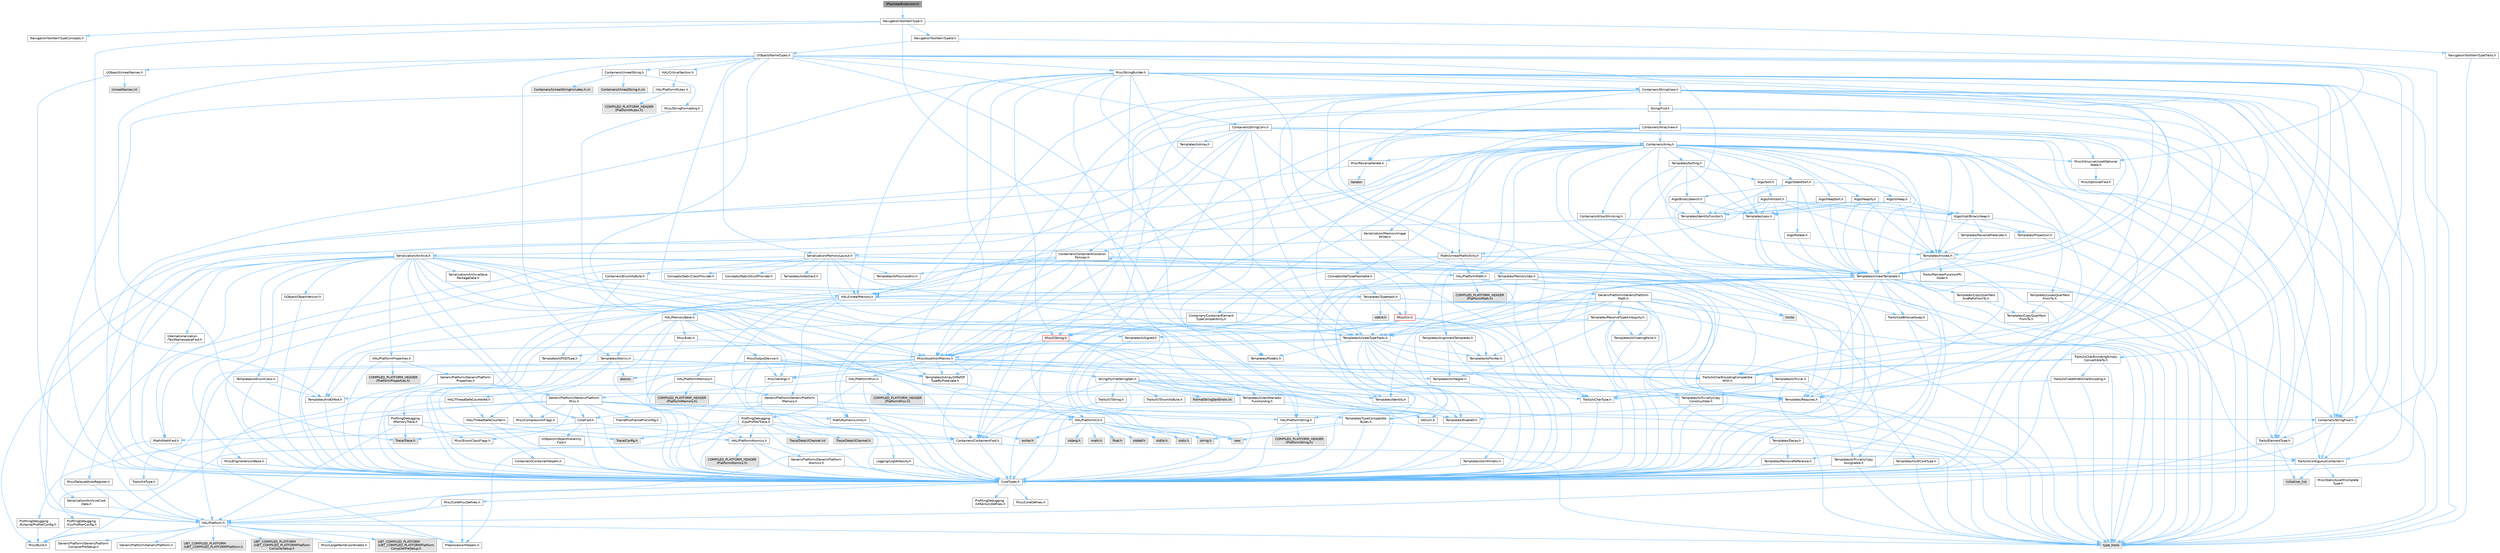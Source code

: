 digraph "IPlayheadExtension.h"
{
 // INTERACTIVE_SVG=YES
 // LATEX_PDF_SIZE
  bgcolor="transparent";
  edge [fontname=Helvetica,fontsize=10,labelfontname=Helvetica,labelfontsize=10];
  node [fontname=Helvetica,fontsize=10,shape=box,height=0.2,width=0.4];
  Node1 [id="Node000001",label="IPlayheadExtension.h",height=0.2,width=0.4,color="gray40", fillcolor="grey60", style="filled", fontcolor="black",tooltip=" "];
  Node1 -> Node2 [id="edge1_Node000001_Node000002",color="steelblue1",style="solid",tooltip=" "];
  Node2 [id="Node000002",label="NavigationToolItemType.h",height=0.2,width=0.4,color="grey40", fillcolor="white", style="filled",URL="$d4/d69/NavigationToolItemType_8h.html",tooltip=" "];
  Node2 -> Node3 [id="edge2_Node000002_Node000003",color="steelblue1",style="solid",tooltip=" "];
  Node3 [id="Node000003",label="NavigationToolItemTypeConcepts.h",height=0.2,width=0.4,color="grey40", fillcolor="white", style="filled",URL="$d3/d88/NavigationToolItemTypeConcepts_8h.html",tooltip=" "];
  Node2 -> Node4 [id="edge3_Node000002_Node000004",color="steelblue1",style="solid",tooltip=" "];
  Node4 [id="Node000004",label="NavigationToolItemTypeId.h",height=0.2,width=0.4,color="grey40", fillcolor="white", style="filled",URL="$df/d1f/NavigationToolItemTypeId_8h.html",tooltip=" "];
  Node4 -> Node5 [id="edge4_Node000004_Node000005",color="steelblue1",style="solid",tooltip=" "];
  Node5 [id="Node000005",label="Containers/StringFwd.h",height=0.2,width=0.4,color="grey40", fillcolor="white", style="filled",URL="$df/d37/StringFwd_8h.html",tooltip=" "];
  Node5 -> Node6 [id="edge5_Node000005_Node000006",color="steelblue1",style="solid",tooltip=" "];
  Node6 [id="Node000006",label="CoreTypes.h",height=0.2,width=0.4,color="grey40", fillcolor="white", style="filled",URL="$dc/dec/CoreTypes_8h.html",tooltip=" "];
  Node6 -> Node7 [id="edge6_Node000006_Node000007",color="steelblue1",style="solid",tooltip=" "];
  Node7 [id="Node000007",label="HAL/Platform.h",height=0.2,width=0.4,color="grey40", fillcolor="white", style="filled",URL="$d9/dd0/Platform_8h.html",tooltip=" "];
  Node7 -> Node8 [id="edge7_Node000007_Node000008",color="steelblue1",style="solid",tooltip=" "];
  Node8 [id="Node000008",label="Misc/Build.h",height=0.2,width=0.4,color="grey40", fillcolor="white", style="filled",URL="$d3/dbb/Build_8h.html",tooltip=" "];
  Node7 -> Node9 [id="edge8_Node000007_Node000009",color="steelblue1",style="solid",tooltip=" "];
  Node9 [id="Node000009",label="Misc/LargeWorldCoordinates.h",height=0.2,width=0.4,color="grey40", fillcolor="white", style="filled",URL="$d2/dcb/LargeWorldCoordinates_8h.html",tooltip=" "];
  Node7 -> Node10 [id="edge9_Node000007_Node000010",color="steelblue1",style="solid",tooltip=" "];
  Node10 [id="Node000010",label="type_traits",height=0.2,width=0.4,color="grey60", fillcolor="#E0E0E0", style="filled",tooltip=" "];
  Node7 -> Node11 [id="edge10_Node000007_Node000011",color="steelblue1",style="solid",tooltip=" "];
  Node11 [id="Node000011",label="PreprocessorHelpers.h",height=0.2,width=0.4,color="grey40", fillcolor="white", style="filled",URL="$db/ddb/PreprocessorHelpers_8h.html",tooltip=" "];
  Node7 -> Node12 [id="edge11_Node000007_Node000012",color="steelblue1",style="solid",tooltip=" "];
  Node12 [id="Node000012",label="UBT_COMPILED_PLATFORM\l/UBT_COMPILED_PLATFORMPlatform\lCompilerPreSetup.h",height=0.2,width=0.4,color="grey60", fillcolor="#E0E0E0", style="filled",tooltip=" "];
  Node7 -> Node13 [id="edge12_Node000007_Node000013",color="steelblue1",style="solid",tooltip=" "];
  Node13 [id="Node000013",label="GenericPlatform/GenericPlatform\lCompilerPreSetup.h",height=0.2,width=0.4,color="grey40", fillcolor="white", style="filled",URL="$d9/dc8/GenericPlatformCompilerPreSetup_8h.html",tooltip=" "];
  Node7 -> Node14 [id="edge13_Node000007_Node000014",color="steelblue1",style="solid",tooltip=" "];
  Node14 [id="Node000014",label="GenericPlatform/GenericPlatform.h",height=0.2,width=0.4,color="grey40", fillcolor="white", style="filled",URL="$d6/d84/GenericPlatform_8h.html",tooltip=" "];
  Node7 -> Node15 [id="edge14_Node000007_Node000015",color="steelblue1",style="solid",tooltip=" "];
  Node15 [id="Node000015",label="UBT_COMPILED_PLATFORM\l/UBT_COMPILED_PLATFORMPlatform.h",height=0.2,width=0.4,color="grey60", fillcolor="#E0E0E0", style="filled",tooltip=" "];
  Node7 -> Node16 [id="edge15_Node000007_Node000016",color="steelblue1",style="solid",tooltip=" "];
  Node16 [id="Node000016",label="UBT_COMPILED_PLATFORM\l/UBT_COMPILED_PLATFORMPlatform\lCompilerSetup.h",height=0.2,width=0.4,color="grey60", fillcolor="#E0E0E0", style="filled",tooltip=" "];
  Node6 -> Node17 [id="edge16_Node000006_Node000017",color="steelblue1",style="solid",tooltip=" "];
  Node17 [id="Node000017",label="ProfilingDebugging\l/UMemoryDefines.h",height=0.2,width=0.4,color="grey40", fillcolor="white", style="filled",URL="$d2/da2/UMemoryDefines_8h.html",tooltip=" "];
  Node6 -> Node18 [id="edge17_Node000006_Node000018",color="steelblue1",style="solid",tooltip=" "];
  Node18 [id="Node000018",label="Misc/CoreMiscDefines.h",height=0.2,width=0.4,color="grey40", fillcolor="white", style="filled",URL="$da/d38/CoreMiscDefines_8h.html",tooltip=" "];
  Node18 -> Node7 [id="edge18_Node000018_Node000007",color="steelblue1",style="solid",tooltip=" "];
  Node18 -> Node11 [id="edge19_Node000018_Node000011",color="steelblue1",style="solid",tooltip=" "];
  Node6 -> Node19 [id="edge20_Node000006_Node000019",color="steelblue1",style="solid",tooltip=" "];
  Node19 [id="Node000019",label="Misc/CoreDefines.h",height=0.2,width=0.4,color="grey40", fillcolor="white", style="filled",URL="$d3/dd2/CoreDefines_8h.html",tooltip=" "];
  Node5 -> Node20 [id="edge21_Node000005_Node000020",color="steelblue1",style="solid",tooltip=" "];
  Node20 [id="Node000020",label="Traits/ElementType.h",height=0.2,width=0.4,color="grey40", fillcolor="white", style="filled",URL="$d5/d4f/ElementType_8h.html",tooltip=" "];
  Node20 -> Node7 [id="edge22_Node000020_Node000007",color="steelblue1",style="solid",tooltip=" "];
  Node20 -> Node21 [id="edge23_Node000020_Node000021",color="steelblue1",style="solid",tooltip=" "];
  Node21 [id="Node000021",label="initializer_list",height=0.2,width=0.4,color="grey60", fillcolor="#E0E0E0", style="filled",tooltip=" "];
  Node20 -> Node10 [id="edge24_Node000020_Node000010",color="steelblue1",style="solid",tooltip=" "];
  Node5 -> Node22 [id="edge25_Node000005_Node000022",color="steelblue1",style="solid",tooltip=" "];
  Node22 [id="Node000022",label="Traits/IsContiguousContainer.h",height=0.2,width=0.4,color="grey40", fillcolor="white", style="filled",URL="$d5/d3c/IsContiguousContainer_8h.html",tooltip=" "];
  Node22 -> Node6 [id="edge26_Node000022_Node000006",color="steelblue1",style="solid",tooltip=" "];
  Node22 -> Node23 [id="edge27_Node000022_Node000023",color="steelblue1",style="solid",tooltip=" "];
  Node23 [id="Node000023",label="Misc/StaticAssertComplete\lType.h",height=0.2,width=0.4,color="grey40", fillcolor="white", style="filled",URL="$d5/d4e/StaticAssertCompleteType_8h.html",tooltip=" "];
  Node22 -> Node21 [id="edge28_Node000022_Node000021",color="steelblue1",style="solid",tooltip=" "];
  Node4 -> Node24 [id="edge29_Node000004_Node000024",color="steelblue1",style="solid",tooltip=" "];
  Node24 [id="Node000024",label="UObject/NameTypes.h",height=0.2,width=0.4,color="grey40", fillcolor="white", style="filled",URL="$d6/d35/NameTypes_8h.html",tooltip=" "];
  Node24 -> Node6 [id="edge30_Node000024_Node000006",color="steelblue1",style="solid",tooltip=" "];
  Node24 -> Node25 [id="edge31_Node000024_Node000025",color="steelblue1",style="solid",tooltip=" "];
  Node25 [id="Node000025",label="Misc/AssertionMacros.h",height=0.2,width=0.4,color="grey40", fillcolor="white", style="filled",URL="$d0/dfa/AssertionMacros_8h.html",tooltip=" "];
  Node25 -> Node6 [id="edge32_Node000025_Node000006",color="steelblue1",style="solid",tooltip=" "];
  Node25 -> Node7 [id="edge33_Node000025_Node000007",color="steelblue1",style="solid",tooltip=" "];
  Node25 -> Node26 [id="edge34_Node000025_Node000026",color="steelblue1",style="solid",tooltip=" "];
  Node26 [id="Node000026",label="HAL/PlatformMisc.h",height=0.2,width=0.4,color="grey40", fillcolor="white", style="filled",URL="$d0/df5/PlatformMisc_8h.html",tooltip=" "];
  Node26 -> Node6 [id="edge35_Node000026_Node000006",color="steelblue1",style="solid",tooltip=" "];
  Node26 -> Node27 [id="edge36_Node000026_Node000027",color="steelblue1",style="solid",tooltip=" "];
  Node27 [id="Node000027",label="GenericPlatform/GenericPlatform\lMisc.h",height=0.2,width=0.4,color="grey40", fillcolor="white", style="filled",URL="$db/d9a/GenericPlatformMisc_8h.html",tooltip=" "];
  Node27 -> Node5 [id="edge37_Node000027_Node000005",color="steelblue1",style="solid",tooltip=" "];
  Node27 -> Node28 [id="edge38_Node000027_Node000028",color="steelblue1",style="solid",tooltip=" "];
  Node28 [id="Node000028",label="CoreFwd.h",height=0.2,width=0.4,color="grey40", fillcolor="white", style="filled",URL="$d1/d1e/CoreFwd_8h.html",tooltip=" "];
  Node28 -> Node6 [id="edge39_Node000028_Node000006",color="steelblue1",style="solid",tooltip=" "];
  Node28 -> Node29 [id="edge40_Node000028_Node000029",color="steelblue1",style="solid",tooltip=" "];
  Node29 [id="Node000029",label="Containers/ContainersFwd.h",height=0.2,width=0.4,color="grey40", fillcolor="white", style="filled",URL="$d4/d0a/ContainersFwd_8h.html",tooltip=" "];
  Node29 -> Node7 [id="edge41_Node000029_Node000007",color="steelblue1",style="solid",tooltip=" "];
  Node29 -> Node6 [id="edge42_Node000029_Node000006",color="steelblue1",style="solid",tooltip=" "];
  Node29 -> Node22 [id="edge43_Node000029_Node000022",color="steelblue1",style="solid",tooltip=" "];
  Node28 -> Node30 [id="edge44_Node000028_Node000030",color="steelblue1",style="solid",tooltip=" "];
  Node30 [id="Node000030",label="Math/MathFwd.h",height=0.2,width=0.4,color="grey40", fillcolor="white", style="filled",URL="$d2/d10/MathFwd_8h.html",tooltip=" "];
  Node30 -> Node7 [id="edge45_Node000030_Node000007",color="steelblue1",style="solid",tooltip=" "];
  Node28 -> Node31 [id="edge46_Node000028_Node000031",color="steelblue1",style="solid",tooltip=" "];
  Node31 [id="Node000031",label="UObject/UObjectHierarchy\lFwd.h",height=0.2,width=0.4,color="grey40", fillcolor="white", style="filled",URL="$d3/d13/UObjectHierarchyFwd_8h.html",tooltip=" "];
  Node27 -> Node6 [id="edge47_Node000027_Node000006",color="steelblue1",style="solid",tooltip=" "];
  Node27 -> Node32 [id="edge48_Node000027_Node000032",color="steelblue1",style="solid",tooltip=" "];
  Node32 [id="Node000032",label="FramePro/FrameProConfig.h",height=0.2,width=0.4,color="grey40", fillcolor="white", style="filled",URL="$d7/d90/FrameProConfig_8h.html",tooltip=" "];
  Node27 -> Node33 [id="edge49_Node000027_Node000033",color="steelblue1",style="solid",tooltip=" "];
  Node33 [id="Node000033",label="HAL/PlatformCrt.h",height=0.2,width=0.4,color="grey40", fillcolor="white", style="filled",URL="$d8/d75/PlatformCrt_8h.html",tooltip=" "];
  Node33 -> Node34 [id="edge50_Node000033_Node000034",color="steelblue1",style="solid",tooltip=" "];
  Node34 [id="Node000034",label="new",height=0.2,width=0.4,color="grey60", fillcolor="#E0E0E0", style="filled",tooltip=" "];
  Node33 -> Node35 [id="edge51_Node000033_Node000035",color="steelblue1",style="solid",tooltip=" "];
  Node35 [id="Node000035",label="wchar.h",height=0.2,width=0.4,color="grey60", fillcolor="#E0E0E0", style="filled",tooltip=" "];
  Node33 -> Node36 [id="edge52_Node000033_Node000036",color="steelblue1",style="solid",tooltip=" "];
  Node36 [id="Node000036",label="stddef.h",height=0.2,width=0.4,color="grey60", fillcolor="#E0E0E0", style="filled",tooltip=" "];
  Node33 -> Node37 [id="edge53_Node000033_Node000037",color="steelblue1",style="solid",tooltip=" "];
  Node37 [id="Node000037",label="stdlib.h",height=0.2,width=0.4,color="grey60", fillcolor="#E0E0E0", style="filled",tooltip=" "];
  Node33 -> Node38 [id="edge54_Node000033_Node000038",color="steelblue1",style="solid",tooltip=" "];
  Node38 [id="Node000038",label="stdio.h",height=0.2,width=0.4,color="grey60", fillcolor="#E0E0E0", style="filled",tooltip=" "];
  Node33 -> Node39 [id="edge55_Node000033_Node000039",color="steelblue1",style="solid",tooltip=" "];
  Node39 [id="Node000039",label="stdarg.h",height=0.2,width=0.4,color="grey60", fillcolor="#E0E0E0", style="filled",tooltip=" "];
  Node33 -> Node40 [id="edge56_Node000033_Node000040",color="steelblue1",style="solid",tooltip=" "];
  Node40 [id="Node000040",label="math.h",height=0.2,width=0.4,color="grey60", fillcolor="#E0E0E0", style="filled",tooltip=" "];
  Node33 -> Node41 [id="edge57_Node000033_Node000041",color="steelblue1",style="solid",tooltip=" "];
  Node41 [id="Node000041",label="float.h",height=0.2,width=0.4,color="grey60", fillcolor="#E0E0E0", style="filled",tooltip=" "];
  Node33 -> Node42 [id="edge58_Node000033_Node000042",color="steelblue1",style="solid",tooltip=" "];
  Node42 [id="Node000042",label="string.h",height=0.2,width=0.4,color="grey60", fillcolor="#E0E0E0", style="filled",tooltip=" "];
  Node27 -> Node43 [id="edge59_Node000027_Node000043",color="steelblue1",style="solid",tooltip=" "];
  Node43 [id="Node000043",label="Math/NumericLimits.h",height=0.2,width=0.4,color="grey40", fillcolor="white", style="filled",URL="$df/d1b/NumericLimits_8h.html",tooltip=" "];
  Node43 -> Node6 [id="edge60_Node000043_Node000006",color="steelblue1",style="solid",tooltip=" "];
  Node27 -> Node44 [id="edge61_Node000027_Node000044",color="steelblue1",style="solid",tooltip=" "];
  Node44 [id="Node000044",label="Misc/CompressionFlags.h",height=0.2,width=0.4,color="grey40", fillcolor="white", style="filled",URL="$d9/d76/CompressionFlags_8h.html",tooltip=" "];
  Node27 -> Node45 [id="edge62_Node000027_Node000045",color="steelblue1",style="solid",tooltip=" "];
  Node45 [id="Node000045",label="Misc/EnumClassFlags.h",height=0.2,width=0.4,color="grey40", fillcolor="white", style="filled",URL="$d8/de7/EnumClassFlags_8h.html",tooltip=" "];
  Node27 -> Node46 [id="edge63_Node000027_Node000046",color="steelblue1",style="solid",tooltip=" "];
  Node46 [id="Node000046",label="ProfilingDebugging\l/CsvProfilerConfig.h",height=0.2,width=0.4,color="grey40", fillcolor="white", style="filled",URL="$d3/d88/CsvProfilerConfig_8h.html",tooltip=" "];
  Node46 -> Node8 [id="edge64_Node000046_Node000008",color="steelblue1",style="solid",tooltip=" "];
  Node27 -> Node47 [id="edge65_Node000027_Node000047",color="steelblue1",style="solid",tooltip=" "];
  Node47 [id="Node000047",label="ProfilingDebugging\l/ExternalProfilerConfig.h",height=0.2,width=0.4,color="grey40", fillcolor="white", style="filled",URL="$d3/dbb/ExternalProfilerConfig_8h.html",tooltip=" "];
  Node47 -> Node8 [id="edge66_Node000047_Node000008",color="steelblue1",style="solid",tooltip=" "];
  Node26 -> Node48 [id="edge67_Node000026_Node000048",color="steelblue1",style="solid",tooltip=" "];
  Node48 [id="Node000048",label="COMPILED_PLATFORM_HEADER\l(PlatformMisc.h)",height=0.2,width=0.4,color="grey60", fillcolor="#E0E0E0", style="filled",tooltip=" "];
  Node26 -> Node49 [id="edge68_Node000026_Node000049",color="steelblue1",style="solid",tooltip=" "];
  Node49 [id="Node000049",label="ProfilingDebugging\l/CpuProfilerTrace.h",height=0.2,width=0.4,color="grey40", fillcolor="white", style="filled",URL="$da/dcb/CpuProfilerTrace_8h.html",tooltip=" "];
  Node49 -> Node6 [id="edge69_Node000049_Node000006",color="steelblue1",style="solid",tooltip=" "];
  Node49 -> Node29 [id="edge70_Node000049_Node000029",color="steelblue1",style="solid",tooltip=" "];
  Node49 -> Node50 [id="edge71_Node000049_Node000050",color="steelblue1",style="solid",tooltip=" "];
  Node50 [id="Node000050",label="HAL/PlatformAtomics.h",height=0.2,width=0.4,color="grey40", fillcolor="white", style="filled",URL="$d3/d36/PlatformAtomics_8h.html",tooltip=" "];
  Node50 -> Node6 [id="edge72_Node000050_Node000006",color="steelblue1",style="solid",tooltip=" "];
  Node50 -> Node51 [id="edge73_Node000050_Node000051",color="steelblue1",style="solid",tooltip=" "];
  Node51 [id="Node000051",label="GenericPlatform/GenericPlatform\lAtomics.h",height=0.2,width=0.4,color="grey40", fillcolor="white", style="filled",URL="$da/d72/GenericPlatformAtomics_8h.html",tooltip=" "];
  Node51 -> Node6 [id="edge74_Node000051_Node000006",color="steelblue1",style="solid",tooltip=" "];
  Node50 -> Node52 [id="edge75_Node000050_Node000052",color="steelblue1",style="solid",tooltip=" "];
  Node52 [id="Node000052",label="COMPILED_PLATFORM_HEADER\l(PlatformAtomics.h)",height=0.2,width=0.4,color="grey60", fillcolor="#E0E0E0", style="filled",tooltip=" "];
  Node49 -> Node11 [id="edge76_Node000049_Node000011",color="steelblue1",style="solid",tooltip=" "];
  Node49 -> Node8 [id="edge77_Node000049_Node000008",color="steelblue1",style="solid",tooltip=" "];
  Node49 -> Node53 [id="edge78_Node000049_Node000053",color="steelblue1",style="solid",tooltip=" "];
  Node53 [id="Node000053",label="Trace/Config.h",height=0.2,width=0.4,color="grey60", fillcolor="#E0E0E0", style="filled",tooltip=" "];
  Node49 -> Node54 [id="edge79_Node000049_Node000054",color="steelblue1",style="solid",tooltip=" "];
  Node54 [id="Node000054",label="Trace/Detail/Channel.h",height=0.2,width=0.4,color="grey60", fillcolor="#E0E0E0", style="filled",tooltip=" "];
  Node49 -> Node55 [id="edge80_Node000049_Node000055",color="steelblue1",style="solid",tooltip=" "];
  Node55 [id="Node000055",label="Trace/Detail/Channel.inl",height=0.2,width=0.4,color="grey60", fillcolor="#E0E0E0", style="filled",tooltip=" "];
  Node49 -> Node56 [id="edge81_Node000049_Node000056",color="steelblue1",style="solid",tooltip=" "];
  Node56 [id="Node000056",label="Trace/Trace.h",height=0.2,width=0.4,color="grey60", fillcolor="#E0E0E0", style="filled",tooltip=" "];
  Node25 -> Node11 [id="edge82_Node000025_Node000011",color="steelblue1",style="solid",tooltip=" "];
  Node25 -> Node57 [id="edge83_Node000025_Node000057",color="steelblue1",style="solid",tooltip=" "];
  Node57 [id="Node000057",label="Templates/EnableIf.h",height=0.2,width=0.4,color="grey40", fillcolor="white", style="filled",URL="$d7/d60/EnableIf_8h.html",tooltip=" "];
  Node57 -> Node6 [id="edge84_Node000057_Node000006",color="steelblue1",style="solid",tooltip=" "];
  Node25 -> Node58 [id="edge85_Node000025_Node000058",color="steelblue1",style="solid",tooltip=" "];
  Node58 [id="Node000058",label="Templates/IsArrayOrRefOf\lTypeByPredicate.h",height=0.2,width=0.4,color="grey40", fillcolor="white", style="filled",URL="$d6/da1/IsArrayOrRefOfTypeByPredicate_8h.html",tooltip=" "];
  Node58 -> Node6 [id="edge86_Node000058_Node000006",color="steelblue1",style="solid",tooltip=" "];
  Node25 -> Node59 [id="edge87_Node000025_Node000059",color="steelblue1",style="solid",tooltip=" "];
  Node59 [id="Node000059",label="Templates/IsValidVariadic\lFunctionArg.h",height=0.2,width=0.4,color="grey40", fillcolor="white", style="filled",URL="$d0/dc8/IsValidVariadicFunctionArg_8h.html",tooltip=" "];
  Node59 -> Node6 [id="edge88_Node000059_Node000006",color="steelblue1",style="solid",tooltip=" "];
  Node59 -> Node60 [id="edge89_Node000059_Node000060",color="steelblue1",style="solid",tooltip=" "];
  Node60 [id="Node000060",label="IsEnum.h",height=0.2,width=0.4,color="grey40", fillcolor="white", style="filled",URL="$d4/de5/IsEnum_8h.html",tooltip=" "];
  Node59 -> Node10 [id="edge90_Node000059_Node000010",color="steelblue1",style="solid",tooltip=" "];
  Node25 -> Node61 [id="edge91_Node000025_Node000061",color="steelblue1",style="solid",tooltip=" "];
  Node61 [id="Node000061",label="Traits/IsCharEncodingCompatible\lWith.h",height=0.2,width=0.4,color="grey40", fillcolor="white", style="filled",URL="$df/dd1/IsCharEncodingCompatibleWith_8h.html",tooltip=" "];
  Node61 -> Node10 [id="edge92_Node000061_Node000010",color="steelblue1",style="solid",tooltip=" "];
  Node61 -> Node62 [id="edge93_Node000061_Node000062",color="steelblue1",style="solid",tooltip=" "];
  Node62 [id="Node000062",label="Traits/IsCharType.h",height=0.2,width=0.4,color="grey40", fillcolor="white", style="filled",URL="$db/d51/IsCharType_8h.html",tooltip=" "];
  Node62 -> Node6 [id="edge94_Node000062_Node000006",color="steelblue1",style="solid",tooltip=" "];
  Node25 -> Node63 [id="edge95_Node000025_Node000063",color="steelblue1",style="solid",tooltip=" "];
  Node63 [id="Node000063",label="Misc/VarArgs.h",height=0.2,width=0.4,color="grey40", fillcolor="white", style="filled",URL="$d5/d6f/VarArgs_8h.html",tooltip=" "];
  Node63 -> Node6 [id="edge96_Node000063_Node000006",color="steelblue1",style="solid",tooltip=" "];
  Node25 -> Node64 [id="edge97_Node000025_Node000064",color="steelblue1",style="solid",tooltip=" "];
  Node64 [id="Node000064",label="String/FormatStringSan.h",height=0.2,width=0.4,color="grey40", fillcolor="white", style="filled",URL="$d3/d8b/FormatStringSan_8h.html",tooltip=" "];
  Node64 -> Node10 [id="edge98_Node000064_Node000010",color="steelblue1",style="solid",tooltip=" "];
  Node64 -> Node6 [id="edge99_Node000064_Node000006",color="steelblue1",style="solid",tooltip=" "];
  Node64 -> Node65 [id="edge100_Node000064_Node000065",color="steelblue1",style="solid",tooltip=" "];
  Node65 [id="Node000065",label="Templates/Requires.h",height=0.2,width=0.4,color="grey40", fillcolor="white", style="filled",URL="$dc/d96/Requires_8h.html",tooltip=" "];
  Node65 -> Node57 [id="edge101_Node000065_Node000057",color="steelblue1",style="solid",tooltip=" "];
  Node65 -> Node10 [id="edge102_Node000065_Node000010",color="steelblue1",style="solid",tooltip=" "];
  Node64 -> Node66 [id="edge103_Node000064_Node000066",color="steelblue1",style="solid",tooltip=" "];
  Node66 [id="Node000066",label="Templates/Identity.h",height=0.2,width=0.4,color="grey40", fillcolor="white", style="filled",URL="$d0/dd5/Identity_8h.html",tooltip=" "];
  Node64 -> Node59 [id="edge104_Node000064_Node000059",color="steelblue1",style="solid",tooltip=" "];
  Node64 -> Node62 [id="edge105_Node000064_Node000062",color="steelblue1",style="solid",tooltip=" "];
  Node64 -> Node67 [id="edge106_Node000064_Node000067",color="steelblue1",style="solid",tooltip=" "];
  Node67 [id="Node000067",label="Traits/IsTEnumAsByte.h",height=0.2,width=0.4,color="grey40", fillcolor="white", style="filled",URL="$d1/de6/IsTEnumAsByte_8h.html",tooltip=" "];
  Node64 -> Node68 [id="edge107_Node000064_Node000068",color="steelblue1",style="solid",tooltip=" "];
  Node68 [id="Node000068",label="Traits/IsTString.h",height=0.2,width=0.4,color="grey40", fillcolor="white", style="filled",URL="$d0/df8/IsTString_8h.html",tooltip=" "];
  Node68 -> Node29 [id="edge108_Node000068_Node000029",color="steelblue1",style="solid",tooltip=" "];
  Node64 -> Node29 [id="edge109_Node000064_Node000029",color="steelblue1",style="solid",tooltip=" "];
  Node64 -> Node69 [id="edge110_Node000064_Node000069",color="steelblue1",style="solid",tooltip=" "];
  Node69 [id="Node000069",label="FormatStringSanErrors.inl",height=0.2,width=0.4,color="grey60", fillcolor="#E0E0E0", style="filled",tooltip=" "];
  Node25 -> Node70 [id="edge111_Node000025_Node000070",color="steelblue1",style="solid",tooltip=" "];
  Node70 [id="Node000070",label="atomic",height=0.2,width=0.4,color="grey60", fillcolor="#E0E0E0", style="filled",tooltip=" "];
  Node24 -> Node71 [id="edge112_Node000024_Node000071",color="steelblue1",style="solid",tooltip=" "];
  Node71 [id="Node000071",label="HAL/UnrealMemory.h",height=0.2,width=0.4,color="grey40", fillcolor="white", style="filled",URL="$d9/d96/UnrealMemory_8h.html",tooltip=" "];
  Node71 -> Node6 [id="edge113_Node000071_Node000006",color="steelblue1",style="solid",tooltip=" "];
  Node71 -> Node72 [id="edge114_Node000071_Node000072",color="steelblue1",style="solid",tooltip=" "];
  Node72 [id="Node000072",label="GenericPlatform/GenericPlatform\lMemory.h",height=0.2,width=0.4,color="grey40", fillcolor="white", style="filled",URL="$dd/d22/GenericPlatformMemory_8h.html",tooltip=" "];
  Node72 -> Node28 [id="edge115_Node000072_Node000028",color="steelblue1",style="solid",tooltip=" "];
  Node72 -> Node6 [id="edge116_Node000072_Node000006",color="steelblue1",style="solid",tooltip=" "];
  Node72 -> Node73 [id="edge117_Node000072_Node000073",color="steelblue1",style="solid",tooltip=" "];
  Node73 [id="Node000073",label="HAL/PlatformString.h",height=0.2,width=0.4,color="grey40", fillcolor="white", style="filled",URL="$db/db5/PlatformString_8h.html",tooltip=" "];
  Node73 -> Node6 [id="edge118_Node000073_Node000006",color="steelblue1",style="solid",tooltip=" "];
  Node73 -> Node74 [id="edge119_Node000073_Node000074",color="steelblue1",style="solid",tooltip=" "];
  Node74 [id="Node000074",label="COMPILED_PLATFORM_HEADER\l(PlatformString.h)",height=0.2,width=0.4,color="grey60", fillcolor="#E0E0E0", style="filled",tooltip=" "];
  Node72 -> Node42 [id="edge120_Node000072_Node000042",color="steelblue1",style="solid",tooltip=" "];
  Node72 -> Node35 [id="edge121_Node000072_Node000035",color="steelblue1",style="solid",tooltip=" "];
  Node71 -> Node75 [id="edge122_Node000071_Node000075",color="steelblue1",style="solid",tooltip=" "];
  Node75 [id="Node000075",label="HAL/MemoryBase.h",height=0.2,width=0.4,color="grey40", fillcolor="white", style="filled",URL="$d6/d9f/MemoryBase_8h.html",tooltip=" "];
  Node75 -> Node6 [id="edge123_Node000075_Node000006",color="steelblue1",style="solid",tooltip=" "];
  Node75 -> Node50 [id="edge124_Node000075_Node000050",color="steelblue1",style="solid",tooltip=" "];
  Node75 -> Node33 [id="edge125_Node000075_Node000033",color="steelblue1",style="solid",tooltip=" "];
  Node75 -> Node76 [id="edge126_Node000075_Node000076",color="steelblue1",style="solid",tooltip=" "];
  Node76 [id="Node000076",label="Misc/Exec.h",height=0.2,width=0.4,color="grey40", fillcolor="white", style="filled",URL="$de/ddb/Exec_8h.html",tooltip=" "];
  Node76 -> Node6 [id="edge127_Node000076_Node000006",color="steelblue1",style="solid",tooltip=" "];
  Node76 -> Node25 [id="edge128_Node000076_Node000025",color="steelblue1",style="solid",tooltip=" "];
  Node75 -> Node77 [id="edge129_Node000075_Node000077",color="steelblue1",style="solid",tooltip=" "];
  Node77 [id="Node000077",label="Misc/OutputDevice.h",height=0.2,width=0.4,color="grey40", fillcolor="white", style="filled",URL="$d7/d32/OutputDevice_8h.html",tooltip=" "];
  Node77 -> Node28 [id="edge130_Node000077_Node000028",color="steelblue1",style="solid",tooltip=" "];
  Node77 -> Node6 [id="edge131_Node000077_Node000006",color="steelblue1",style="solid",tooltip=" "];
  Node77 -> Node78 [id="edge132_Node000077_Node000078",color="steelblue1",style="solid",tooltip=" "];
  Node78 [id="Node000078",label="Logging/LogVerbosity.h",height=0.2,width=0.4,color="grey40", fillcolor="white", style="filled",URL="$d2/d8f/LogVerbosity_8h.html",tooltip=" "];
  Node78 -> Node6 [id="edge133_Node000078_Node000006",color="steelblue1",style="solid",tooltip=" "];
  Node77 -> Node63 [id="edge134_Node000077_Node000063",color="steelblue1",style="solid",tooltip=" "];
  Node77 -> Node58 [id="edge135_Node000077_Node000058",color="steelblue1",style="solid",tooltip=" "];
  Node77 -> Node59 [id="edge136_Node000077_Node000059",color="steelblue1",style="solid",tooltip=" "];
  Node77 -> Node61 [id="edge137_Node000077_Node000061",color="steelblue1",style="solid",tooltip=" "];
  Node75 -> Node79 [id="edge138_Node000075_Node000079",color="steelblue1",style="solid",tooltip=" "];
  Node79 [id="Node000079",label="Templates/Atomic.h",height=0.2,width=0.4,color="grey40", fillcolor="white", style="filled",URL="$d3/d91/Atomic_8h.html",tooltip=" "];
  Node79 -> Node80 [id="edge139_Node000079_Node000080",color="steelblue1",style="solid",tooltip=" "];
  Node80 [id="Node000080",label="HAL/ThreadSafeCounter.h",height=0.2,width=0.4,color="grey40", fillcolor="white", style="filled",URL="$dc/dc9/ThreadSafeCounter_8h.html",tooltip=" "];
  Node80 -> Node6 [id="edge140_Node000080_Node000006",color="steelblue1",style="solid",tooltip=" "];
  Node80 -> Node50 [id="edge141_Node000080_Node000050",color="steelblue1",style="solid",tooltip=" "];
  Node79 -> Node81 [id="edge142_Node000079_Node000081",color="steelblue1",style="solid",tooltip=" "];
  Node81 [id="Node000081",label="HAL/ThreadSafeCounter64.h",height=0.2,width=0.4,color="grey40", fillcolor="white", style="filled",URL="$d0/d12/ThreadSafeCounter64_8h.html",tooltip=" "];
  Node81 -> Node6 [id="edge143_Node000081_Node000006",color="steelblue1",style="solid",tooltip=" "];
  Node81 -> Node80 [id="edge144_Node000081_Node000080",color="steelblue1",style="solid",tooltip=" "];
  Node79 -> Node82 [id="edge145_Node000079_Node000082",color="steelblue1",style="solid",tooltip=" "];
  Node82 [id="Node000082",label="Templates/IsIntegral.h",height=0.2,width=0.4,color="grey40", fillcolor="white", style="filled",URL="$da/d64/IsIntegral_8h.html",tooltip=" "];
  Node82 -> Node6 [id="edge146_Node000082_Node000006",color="steelblue1",style="solid",tooltip=" "];
  Node79 -> Node83 [id="edge147_Node000079_Node000083",color="steelblue1",style="solid",tooltip=" "];
  Node83 [id="Node000083",label="Templates/IsTrivial.h",height=0.2,width=0.4,color="grey40", fillcolor="white", style="filled",URL="$da/d4c/IsTrivial_8h.html",tooltip=" "];
  Node83 -> Node84 [id="edge148_Node000083_Node000084",color="steelblue1",style="solid",tooltip=" "];
  Node84 [id="Node000084",label="Templates/AndOrNot.h",height=0.2,width=0.4,color="grey40", fillcolor="white", style="filled",URL="$db/d0a/AndOrNot_8h.html",tooltip=" "];
  Node84 -> Node6 [id="edge149_Node000084_Node000006",color="steelblue1",style="solid",tooltip=" "];
  Node83 -> Node85 [id="edge150_Node000083_Node000085",color="steelblue1",style="solid",tooltip=" "];
  Node85 [id="Node000085",label="Templates/IsTriviallyCopy\lConstructible.h",height=0.2,width=0.4,color="grey40", fillcolor="white", style="filled",URL="$d3/d78/IsTriviallyCopyConstructible_8h.html",tooltip=" "];
  Node85 -> Node6 [id="edge151_Node000085_Node000006",color="steelblue1",style="solid",tooltip=" "];
  Node85 -> Node10 [id="edge152_Node000085_Node000010",color="steelblue1",style="solid",tooltip=" "];
  Node83 -> Node86 [id="edge153_Node000083_Node000086",color="steelblue1",style="solid",tooltip=" "];
  Node86 [id="Node000086",label="Templates/IsTriviallyCopy\lAssignable.h",height=0.2,width=0.4,color="grey40", fillcolor="white", style="filled",URL="$d2/df2/IsTriviallyCopyAssignable_8h.html",tooltip=" "];
  Node86 -> Node6 [id="edge154_Node000086_Node000006",color="steelblue1",style="solid",tooltip=" "];
  Node86 -> Node10 [id="edge155_Node000086_Node000010",color="steelblue1",style="solid",tooltip=" "];
  Node83 -> Node10 [id="edge156_Node000083_Node000010",color="steelblue1",style="solid",tooltip=" "];
  Node79 -> Node87 [id="edge157_Node000079_Node000087",color="steelblue1",style="solid",tooltip=" "];
  Node87 [id="Node000087",label="Traits/IntType.h",height=0.2,width=0.4,color="grey40", fillcolor="white", style="filled",URL="$d7/deb/IntType_8h.html",tooltip=" "];
  Node87 -> Node7 [id="edge158_Node000087_Node000007",color="steelblue1",style="solid",tooltip=" "];
  Node79 -> Node70 [id="edge159_Node000079_Node000070",color="steelblue1",style="solid",tooltip=" "];
  Node71 -> Node88 [id="edge160_Node000071_Node000088",color="steelblue1",style="solid",tooltip=" "];
  Node88 [id="Node000088",label="HAL/PlatformMemory.h",height=0.2,width=0.4,color="grey40", fillcolor="white", style="filled",URL="$de/d68/PlatformMemory_8h.html",tooltip=" "];
  Node88 -> Node6 [id="edge161_Node000088_Node000006",color="steelblue1",style="solid",tooltip=" "];
  Node88 -> Node72 [id="edge162_Node000088_Node000072",color="steelblue1",style="solid",tooltip=" "];
  Node88 -> Node89 [id="edge163_Node000088_Node000089",color="steelblue1",style="solid",tooltip=" "];
  Node89 [id="Node000089",label="COMPILED_PLATFORM_HEADER\l(PlatformMemory.h)",height=0.2,width=0.4,color="grey60", fillcolor="#E0E0E0", style="filled",tooltip=" "];
  Node71 -> Node90 [id="edge164_Node000071_Node000090",color="steelblue1",style="solid",tooltip=" "];
  Node90 [id="Node000090",label="ProfilingDebugging\l/MemoryTrace.h",height=0.2,width=0.4,color="grey40", fillcolor="white", style="filled",URL="$da/dd7/MemoryTrace_8h.html",tooltip=" "];
  Node90 -> Node7 [id="edge165_Node000090_Node000007",color="steelblue1",style="solid",tooltip=" "];
  Node90 -> Node45 [id="edge166_Node000090_Node000045",color="steelblue1",style="solid",tooltip=" "];
  Node90 -> Node53 [id="edge167_Node000090_Node000053",color="steelblue1",style="solid",tooltip=" "];
  Node90 -> Node56 [id="edge168_Node000090_Node000056",color="steelblue1",style="solid",tooltip=" "];
  Node71 -> Node91 [id="edge169_Node000071_Node000091",color="steelblue1",style="solid",tooltip=" "];
  Node91 [id="Node000091",label="Templates/IsPointer.h",height=0.2,width=0.4,color="grey40", fillcolor="white", style="filled",URL="$d7/d05/IsPointer_8h.html",tooltip=" "];
  Node91 -> Node6 [id="edge170_Node000091_Node000006",color="steelblue1",style="solid",tooltip=" "];
  Node24 -> Node92 [id="edge171_Node000024_Node000092",color="steelblue1",style="solid",tooltip=" "];
  Node92 [id="Node000092",label="Templates/UnrealTypeTraits.h",height=0.2,width=0.4,color="grey40", fillcolor="white", style="filled",URL="$d2/d2d/UnrealTypeTraits_8h.html",tooltip=" "];
  Node92 -> Node6 [id="edge172_Node000092_Node000006",color="steelblue1",style="solid",tooltip=" "];
  Node92 -> Node91 [id="edge173_Node000092_Node000091",color="steelblue1",style="solid",tooltip=" "];
  Node92 -> Node25 [id="edge174_Node000092_Node000025",color="steelblue1",style="solid",tooltip=" "];
  Node92 -> Node84 [id="edge175_Node000092_Node000084",color="steelblue1",style="solid",tooltip=" "];
  Node92 -> Node57 [id="edge176_Node000092_Node000057",color="steelblue1",style="solid",tooltip=" "];
  Node92 -> Node93 [id="edge177_Node000092_Node000093",color="steelblue1",style="solid",tooltip=" "];
  Node93 [id="Node000093",label="Templates/IsArithmetic.h",height=0.2,width=0.4,color="grey40", fillcolor="white", style="filled",URL="$d2/d5d/IsArithmetic_8h.html",tooltip=" "];
  Node93 -> Node6 [id="edge178_Node000093_Node000006",color="steelblue1",style="solid",tooltip=" "];
  Node92 -> Node60 [id="edge179_Node000092_Node000060",color="steelblue1",style="solid",tooltip=" "];
  Node92 -> Node94 [id="edge180_Node000092_Node000094",color="steelblue1",style="solid",tooltip=" "];
  Node94 [id="Node000094",label="Templates/Models.h",height=0.2,width=0.4,color="grey40", fillcolor="white", style="filled",URL="$d3/d0c/Models_8h.html",tooltip=" "];
  Node94 -> Node66 [id="edge181_Node000094_Node000066",color="steelblue1",style="solid",tooltip=" "];
  Node92 -> Node95 [id="edge182_Node000092_Node000095",color="steelblue1",style="solid",tooltip=" "];
  Node95 [id="Node000095",label="Templates/IsPODType.h",height=0.2,width=0.4,color="grey40", fillcolor="white", style="filled",URL="$d7/db1/IsPODType_8h.html",tooltip=" "];
  Node95 -> Node6 [id="edge183_Node000095_Node000006",color="steelblue1",style="solid",tooltip=" "];
  Node92 -> Node96 [id="edge184_Node000092_Node000096",color="steelblue1",style="solid",tooltip=" "];
  Node96 [id="Node000096",label="Templates/IsUECoreType.h",height=0.2,width=0.4,color="grey40", fillcolor="white", style="filled",URL="$d1/db8/IsUECoreType_8h.html",tooltip=" "];
  Node96 -> Node6 [id="edge185_Node000096_Node000006",color="steelblue1",style="solid",tooltip=" "];
  Node96 -> Node10 [id="edge186_Node000096_Node000010",color="steelblue1",style="solid",tooltip=" "];
  Node92 -> Node85 [id="edge187_Node000092_Node000085",color="steelblue1",style="solid",tooltip=" "];
  Node24 -> Node97 [id="edge188_Node000024_Node000097",color="steelblue1",style="solid",tooltip=" "];
  Node97 [id="Node000097",label="Templates/UnrealTemplate.h",height=0.2,width=0.4,color="grey40", fillcolor="white", style="filled",URL="$d4/d24/UnrealTemplate_8h.html",tooltip=" "];
  Node97 -> Node6 [id="edge189_Node000097_Node000006",color="steelblue1",style="solid",tooltip=" "];
  Node97 -> Node91 [id="edge190_Node000097_Node000091",color="steelblue1",style="solid",tooltip=" "];
  Node97 -> Node71 [id="edge191_Node000097_Node000071",color="steelblue1",style="solid",tooltip=" "];
  Node97 -> Node98 [id="edge192_Node000097_Node000098",color="steelblue1",style="solid",tooltip=" "];
  Node98 [id="Node000098",label="Templates/CopyQualifiers\lAndRefsFromTo.h",height=0.2,width=0.4,color="grey40", fillcolor="white", style="filled",URL="$d3/db3/CopyQualifiersAndRefsFromTo_8h.html",tooltip=" "];
  Node98 -> Node99 [id="edge193_Node000098_Node000099",color="steelblue1",style="solid",tooltip=" "];
  Node99 [id="Node000099",label="Templates/CopyQualifiers\lFromTo.h",height=0.2,width=0.4,color="grey40", fillcolor="white", style="filled",URL="$d5/db4/CopyQualifiersFromTo_8h.html",tooltip=" "];
  Node97 -> Node92 [id="edge194_Node000097_Node000092",color="steelblue1",style="solid",tooltip=" "];
  Node97 -> Node100 [id="edge195_Node000097_Node000100",color="steelblue1",style="solid",tooltip=" "];
  Node100 [id="Node000100",label="Templates/RemoveReference.h",height=0.2,width=0.4,color="grey40", fillcolor="white", style="filled",URL="$da/dbe/RemoveReference_8h.html",tooltip=" "];
  Node100 -> Node6 [id="edge196_Node000100_Node000006",color="steelblue1",style="solid",tooltip=" "];
  Node97 -> Node65 [id="edge197_Node000097_Node000065",color="steelblue1",style="solid",tooltip=" "];
  Node97 -> Node101 [id="edge198_Node000097_Node000101",color="steelblue1",style="solid",tooltip=" "];
  Node101 [id="Node000101",label="Templates/TypeCompatible\lBytes.h",height=0.2,width=0.4,color="grey40", fillcolor="white", style="filled",URL="$df/d0a/TypeCompatibleBytes_8h.html",tooltip=" "];
  Node101 -> Node6 [id="edge199_Node000101_Node000006",color="steelblue1",style="solid",tooltip=" "];
  Node101 -> Node42 [id="edge200_Node000101_Node000042",color="steelblue1",style="solid",tooltip=" "];
  Node101 -> Node34 [id="edge201_Node000101_Node000034",color="steelblue1",style="solid",tooltip=" "];
  Node101 -> Node10 [id="edge202_Node000101_Node000010",color="steelblue1",style="solid",tooltip=" "];
  Node97 -> Node66 [id="edge203_Node000097_Node000066",color="steelblue1",style="solid",tooltip=" "];
  Node97 -> Node22 [id="edge204_Node000097_Node000022",color="steelblue1",style="solid",tooltip=" "];
  Node97 -> Node102 [id="edge205_Node000097_Node000102",color="steelblue1",style="solid",tooltip=" "];
  Node102 [id="Node000102",label="Traits/UseBitwiseSwap.h",height=0.2,width=0.4,color="grey40", fillcolor="white", style="filled",URL="$db/df3/UseBitwiseSwap_8h.html",tooltip=" "];
  Node102 -> Node6 [id="edge206_Node000102_Node000006",color="steelblue1",style="solid",tooltip=" "];
  Node102 -> Node10 [id="edge207_Node000102_Node000010",color="steelblue1",style="solid",tooltip=" "];
  Node97 -> Node10 [id="edge208_Node000097_Node000010",color="steelblue1",style="solid",tooltip=" "];
  Node24 -> Node103 [id="edge209_Node000024_Node000103",color="steelblue1",style="solid",tooltip=" "];
  Node103 [id="Node000103",label="Containers/UnrealString.h",height=0.2,width=0.4,color="grey40", fillcolor="white", style="filled",URL="$d5/dba/UnrealString_8h.html",tooltip=" "];
  Node103 -> Node104 [id="edge210_Node000103_Node000104",color="steelblue1",style="solid",tooltip=" "];
  Node104 [id="Node000104",label="Containers/UnrealStringIncludes.h.inl",height=0.2,width=0.4,color="grey60", fillcolor="#E0E0E0", style="filled",tooltip=" "];
  Node103 -> Node105 [id="edge211_Node000103_Node000105",color="steelblue1",style="solid",tooltip=" "];
  Node105 [id="Node000105",label="Containers/UnrealString.h.inl",height=0.2,width=0.4,color="grey60", fillcolor="#E0E0E0", style="filled",tooltip=" "];
  Node103 -> Node106 [id="edge212_Node000103_Node000106",color="steelblue1",style="solid",tooltip=" "];
  Node106 [id="Node000106",label="Misc/StringFormatArg.h",height=0.2,width=0.4,color="grey40", fillcolor="white", style="filled",URL="$d2/d16/StringFormatArg_8h.html",tooltip=" "];
  Node106 -> Node29 [id="edge213_Node000106_Node000029",color="steelblue1",style="solid",tooltip=" "];
  Node24 -> Node107 [id="edge214_Node000024_Node000107",color="steelblue1",style="solid",tooltip=" "];
  Node107 [id="Node000107",label="HAL/CriticalSection.h",height=0.2,width=0.4,color="grey40", fillcolor="white", style="filled",URL="$d6/d90/CriticalSection_8h.html",tooltip=" "];
  Node107 -> Node108 [id="edge215_Node000107_Node000108",color="steelblue1",style="solid",tooltip=" "];
  Node108 [id="Node000108",label="HAL/PlatformMutex.h",height=0.2,width=0.4,color="grey40", fillcolor="white", style="filled",URL="$d9/d0b/PlatformMutex_8h.html",tooltip=" "];
  Node108 -> Node6 [id="edge216_Node000108_Node000006",color="steelblue1",style="solid",tooltip=" "];
  Node108 -> Node109 [id="edge217_Node000108_Node000109",color="steelblue1",style="solid",tooltip=" "];
  Node109 [id="Node000109",label="COMPILED_PLATFORM_HEADER\l(PlatformMutex.h)",height=0.2,width=0.4,color="grey60", fillcolor="#E0E0E0", style="filled",tooltip=" "];
  Node24 -> Node110 [id="edge218_Node000024_Node000110",color="steelblue1",style="solid",tooltip=" "];
  Node110 [id="Node000110",label="Containers/StringConv.h",height=0.2,width=0.4,color="grey40", fillcolor="white", style="filled",URL="$d3/ddf/StringConv_8h.html",tooltip=" "];
  Node110 -> Node6 [id="edge219_Node000110_Node000006",color="steelblue1",style="solid",tooltip=" "];
  Node110 -> Node25 [id="edge220_Node000110_Node000025",color="steelblue1",style="solid",tooltip=" "];
  Node110 -> Node111 [id="edge221_Node000110_Node000111",color="steelblue1",style="solid",tooltip=" "];
  Node111 [id="Node000111",label="Containers/ContainerAllocation\lPolicies.h",height=0.2,width=0.4,color="grey40", fillcolor="white", style="filled",URL="$d7/dff/ContainerAllocationPolicies_8h.html",tooltip=" "];
  Node111 -> Node6 [id="edge222_Node000111_Node000006",color="steelblue1",style="solid",tooltip=" "];
  Node111 -> Node112 [id="edge223_Node000111_Node000112",color="steelblue1",style="solid",tooltip=" "];
  Node112 [id="Node000112",label="Containers/ContainerHelpers.h",height=0.2,width=0.4,color="grey40", fillcolor="white", style="filled",URL="$d7/d33/ContainerHelpers_8h.html",tooltip=" "];
  Node112 -> Node6 [id="edge224_Node000112_Node000006",color="steelblue1",style="solid",tooltip=" "];
  Node111 -> Node111 [id="edge225_Node000111_Node000111",color="steelblue1",style="solid",tooltip=" "];
  Node111 -> Node113 [id="edge226_Node000111_Node000113",color="steelblue1",style="solid",tooltip=" "];
  Node113 [id="Node000113",label="HAL/PlatformMath.h",height=0.2,width=0.4,color="grey40", fillcolor="white", style="filled",URL="$dc/d53/PlatformMath_8h.html",tooltip=" "];
  Node113 -> Node6 [id="edge227_Node000113_Node000006",color="steelblue1",style="solid",tooltip=" "];
  Node113 -> Node114 [id="edge228_Node000113_Node000114",color="steelblue1",style="solid",tooltip=" "];
  Node114 [id="Node000114",label="GenericPlatform/GenericPlatform\lMath.h",height=0.2,width=0.4,color="grey40", fillcolor="white", style="filled",URL="$d5/d79/GenericPlatformMath_8h.html",tooltip=" "];
  Node114 -> Node6 [id="edge229_Node000114_Node000006",color="steelblue1",style="solid",tooltip=" "];
  Node114 -> Node29 [id="edge230_Node000114_Node000029",color="steelblue1",style="solid",tooltip=" "];
  Node114 -> Node33 [id="edge231_Node000114_Node000033",color="steelblue1",style="solid",tooltip=" "];
  Node114 -> Node84 [id="edge232_Node000114_Node000084",color="steelblue1",style="solid",tooltip=" "];
  Node114 -> Node115 [id="edge233_Node000114_Node000115",color="steelblue1",style="solid",tooltip=" "];
  Node115 [id="Node000115",label="Templates/Decay.h",height=0.2,width=0.4,color="grey40", fillcolor="white", style="filled",URL="$dd/d0f/Decay_8h.html",tooltip=" "];
  Node115 -> Node6 [id="edge234_Node000115_Node000006",color="steelblue1",style="solid",tooltip=" "];
  Node115 -> Node100 [id="edge235_Node000115_Node000100",color="steelblue1",style="solid",tooltip=" "];
  Node115 -> Node10 [id="edge236_Node000115_Node000010",color="steelblue1",style="solid",tooltip=" "];
  Node114 -> Node116 [id="edge237_Node000114_Node000116",color="steelblue1",style="solid",tooltip=" "];
  Node116 [id="Node000116",label="Templates/IsFloatingPoint.h",height=0.2,width=0.4,color="grey40", fillcolor="white", style="filled",URL="$d3/d11/IsFloatingPoint_8h.html",tooltip=" "];
  Node116 -> Node6 [id="edge238_Node000116_Node000006",color="steelblue1",style="solid",tooltip=" "];
  Node114 -> Node92 [id="edge239_Node000114_Node000092",color="steelblue1",style="solid",tooltip=" "];
  Node114 -> Node65 [id="edge240_Node000114_Node000065",color="steelblue1",style="solid",tooltip=" "];
  Node114 -> Node117 [id="edge241_Node000114_Node000117",color="steelblue1",style="solid",tooltip=" "];
  Node117 [id="Node000117",label="Templates/ResolveTypeAmbiguity.h",height=0.2,width=0.4,color="grey40", fillcolor="white", style="filled",URL="$df/d1f/ResolveTypeAmbiguity_8h.html",tooltip=" "];
  Node117 -> Node6 [id="edge242_Node000117_Node000006",color="steelblue1",style="solid",tooltip=" "];
  Node117 -> Node116 [id="edge243_Node000117_Node000116",color="steelblue1",style="solid",tooltip=" "];
  Node117 -> Node92 [id="edge244_Node000117_Node000092",color="steelblue1",style="solid",tooltip=" "];
  Node117 -> Node118 [id="edge245_Node000117_Node000118",color="steelblue1",style="solid",tooltip=" "];
  Node118 [id="Node000118",label="Templates/IsSigned.h",height=0.2,width=0.4,color="grey40", fillcolor="white", style="filled",URL="$d8/dd8/IsSigned_8h.html",tooltip=" "];
  Node118 -> Node6 [id="edge246_Node000118_Node000006",color="steelblue1",style="solid",tooltip=" "];
  Node117 -> Node82 [id="edge247_Node000117_Node000082",color="steelblue1",style="solid",tooltip=" "];
  Node117 -> Node65 [id="edge248_Node000117_Node000065",color="steelblue1",style="solid",tooltip=" "];
  Node114 -> Node101 [id="edge249_Node000114_Node000101",color="steelblue1",style="solid",tooltip=" "];
  Node114 -> Node119 [id="edge250_Node000114_Node000119",color="steelblue1",style="solid",tooltip=" "];
  Node119 [id="Node000119",label="limits",height=0.2,width=0.4,color="grey60", fillcolor="#E0E0E0", style="filled",tooltip=" "];
  Node114 -> Node10 [id="edge251_Node000114_Node000010",color="steelblue1",style="solid",tooltip=" "];
  Node113 -> Node120 [id="edge252_Node000113_Node000120",color="steelblue1",style="solid",tooltip=" "];
  Node120 [id="Node000120",label="COMPILED_PLATFORM_HEADER\l(PlatformMath.h)",height=0.2,width=0.4,color="grey60", fillcolor="#E0E0E0", style="filled",tooltip=" "];
  Node111 -> Node71 [id="edge253_Node000111_Node000071",color="steelblue1",style="solid",tooltip=" "];
  Node111 -> Node43 [id="edge254_Node000111_Node000043",color="steelblue1",style="solid",tooltip=" "];
  Node111 -> Node25 [id="edge255_Node000111_Node000025",color="steelblue1",style="solid",tooltip=" "];
  Node111 -> Node121 [id="edge256_Node000111_Node000121",color="steelblue1",style="solid",tooltip=" "];
  Node121 [id="Node000121",label="Templates/IsPolymorphic.h",height=0.2,width=0.4,color="grey40", fillcolor="white", style="filled",URL="$dc/d20/IsPolymorphic_8h.html",tooltip=" "];
  Node111 -> Node122 [id="edge257_Node000111_Node000122",color="steelblue1",style="solid",tooltip=" "];
  Node122 [id="Node000122",label="Templates/MemoryOps.h",height=0.2,width=0.4,color="grey40", fillcolor="white", style="filled",URL="$db/dea/MemoryOps_8h.html",tooltip=" "];
  Node122 -> Node6 [id="edge258_Node000122_Node000006",color="steelblue1",style="solid",tooltip=" "];
  Node122 -> Node71 [id="edge259_Node000122_Node000071",color="steelblue1",style="solid",tooltip=" "];
  Node122 -> Node86 [id="edge260_Node000122_Node000086",color="steelblue1",style="solid",tooltip=" "];
  Node122 -> Node85 [id="edge261_Node000122_Node000085",color="steelblue1",style="solid",tooltip=" "];
  Node122 -> Node65 [id="edge262_Node000122_Node000065",color="steelblue1",style="solid",tooltip=" "];
  Node122 -> Node92 [id="edge263_Node000122_Node000092",color="steelblue1",style="solid",tooltip=" "];
  Node122 -> Node102 [id="edge264_Node000122_Node000102",color="steelblue1",style="solid",tooltip=" "];
  Node122 -> Node34 [id="edge265_Node000122_Node000034",color="steelblue1",style="solid",tooltip=" "];
  Node122 -> Node10 [id="edge266_Node000122_Node000010",color="steelblue1",style="solid",tooltip=" "];
  Node111 -> Node101 [id="edge267_Node000111_Node000101",color="steelblue1",style="solid",tooltip=" "];
  Node111 -> Node10 [id="edge268_Node000111_Node000010",color="steelblue1",style="solid",tooltip=" "];
  Node110 -> Node123 [id="edge269_Node000110_Node000123",color="steelblue1",style="solid",tooltip=" "];
  Node123 [id="Node000123",label="Containers/Array.h",height=0.2,width=0.4,color="grey40", fillcolor="white", style="filled",URL="$df/dd0/Array_8h.html",tooltip=" "];
  Node123 -> Node6 [id="edge270_Node000123_Node000006",color="steelblue1",style="solid",tooltip=" "];
  Node123 -> Node25 [id="edge271_Node000123_Node000025",color="steelblue1",style="solid",tooltip=" "];
  Node123 -> Node124 [id="edge272_Node000123_Node000124",color="steelblue1",style="solid",tooltip=" "];
  Node124 [id="Node000124",label="Misc/IntrusiveUnsetOptional\lState.h",height=0.2,width=0.4,color="grey40", fillcolor="white", style="filled",URL="$d2/d0a/IntrusiveUnsetOptionalState_8h.html",tooltip=" "];
  Node124 -> Node125 [id="edge273_Node000124_Node000125",color="steelblue1",style="solid",tooltip=" "];
  Node125 [id="Node000125",label="Misc/OptionalFwd.h",height=0.2,width=0.4,color="grey40", fillcolor="white", style="filled",URL="$dc/d50/OptionalFwd_8h.html",tooltip=" "];
  Node123 -> Node126 [id="edge274_Node000123_Node000126",color="steelblue1",style="solid",tooltip=" "];
  Node126 [id="Node000126",label="Misc/ReverseIterate.h",height=0.2,width=0.4,color="grey40", fillcolor="white", style="filled",URL="$db/de3/ReverseIterate_8h.html",tooltip=" "];
  Node126 -> Node7 [id="edge275_Node000126_Node000007",color="steelblue1",style="solid",tooltip=" "];
  Node126 -> Node127 [id="edge276_Node000126_Node000127",color="steelblue1",style="solid",tooltip=" "];
  Node127 [id="Node000127",label="iterator",height=0.2,width=0.4,color="grey60", fillcolor="#E0E0E0", style="filled",tooltip=" "];
  Node123 -> Node71 [id="edge277_Node000123_Node000071",color="steelblue1",style="solid",tooltip=" "];
  Node123 -> Node92 [id="edge278_Node000123_Node000092",color="steelblue1",style="solid",tooltip=" "];
  Node123 -> Node97 [id="edge279_Node000123_Node000097",color="steelblue1",style="solid",tooltip=" "];
  Node123 -> Node128 [id="edge280_Node000123_Node000128",color="steelblue1",style="solid",tooltip=" "];
  Node128 [id="Node000128",label="Containers/AllowShrinking.h",height=0.2,width=0.4,color="grey40", fillcolor="white", style="filled",URL="$d7/d1a/AllowShrinking_8h.html",tooltip=" "];
  Node128 -> Node6 [id="edge281_Node000128_Node000006",color="steelblue1",style="solid",tooltip=" "];
  Node123 -> Node111 [id="edge282_Node000123_Node000111",color="steelblue1",style="solid",tooltip=" "];
  Node123 -> Node129 [id="edge283_Node000123_Node000129",color="steelblue1",style="solid",tooltip=" "];
  Node129 [id="Node000129",label="Containers/ContainerElement\lTypeCompatibility.h",height=0.2,width=0.4,color="grey40", fillcolor="white", style="filled",URL="$df/ddf/ContainerElementTypeCompatibility_8h.html",tooltip=" "];
  Node129 -> Node6 [id="edge284_Node000129_Node000006",color="steelblue1",style="solid",tooltip=" "];
  Node129 -> Node92 [id="edge285_Node000129_Node000092",color="steelblue1",style="solid",tooltip=" "];
  Node123 -> Node130 [id="edge286_Node000123_Node000130",color="steelblue1",style="solid",tooltip=" "];
  Node130 [id="Node000130",label="Serialization/Archive.h",height=0.2,width=0.4,color="grey40", fillcolor="white", style="filled",URL="$d7/d3b/Archive_8h.html",tooltip=" "];
  Node130 -> Node28 [id="edge287_Node000130_Node000028",color="steelblue1",style="solid",tooltip=" "];
  Node130 -> Node6 [id="edge288_Node000130_Node000006",color="steelblue1",style="solid",tooltip=" "];
  Node130 -> Node131 [id="edge289_Node000130_Node000131",color="steelblue1",style="solid",tooltip=" "];
  Node131 [id="Node000131",label="HAL/PlatformProperties.h",height=0.2,width=0.4,color="grey40", fillcolor="white", style="filled",URL="$d9/db0/PlatformProperties_8h.html",tooltip=" "];
  Node131 -> Node6 [id="edge290_Node000131_Node000006",color="steelblue1",style="solid",tooltip=" "];
  Node131 -> Node132 [id="edge291_Node000131_Node000132",color="steelblue1",style="solid",tooltip=" "];
  Node132 [id="Node000132",label="GenericPlatform/GenericPlatform\lProperties.h",height=0.2,width=0.4,color="grey40", fillcolor="white", style="filled",URL="$d2/dcd/GenericPlatformProperties_8h.html",tooltip=" "];
  Node132 -> Node6 [id="edge292_Node000132_Node000006",color="steelblue1",style="solid",tooltip=" "];
  Node132 -> Node27 [id="edge293_Node000132_Node000027",color="steelblue1",style="solid",tooltip=" "];
  Node131 -> Node133 [id="edge294_Node000131_Node000133",color="steelblue1",style="solid",tooltip=" "];
  Node133 [id="Node000133",label="COMPILED_PLATFORM_HEADER\l(PlatformProperties.h)",height=0.2,width=0.4,color="grey60", fillcolor="#E0E0E0", style="filled",tooltip=" "];
  Node130 -> Node134 [id="edge295_Node000130_Node000134",color="steelblue1",style="solid",tooltip=" "];
  Node134 [id="Node000134",label="Internationalization\l/TextNamespaceFwd.h",height=0.2,width=0.4,color="grey40", fillcolor="white", style="filled",URL="$d8/d97/TextNamespaceFwd_8h.html",tooltip=" "];
  Node134 -> Node6 [id="edge296_Node000134_Node000006",color="steelblue1",style="solid",tooltip=" "];
  Node130 -> Node30 [id="edge297_Node000130_Node000030",color="steelblue1",style="solid",tooltip=" "];
  Node130 -> Node25 [id="edge298_Node000130_Node000025",color="steelblue1",style="solid",tooltip=" "];
  Node130 -> Node8 [id="edge299_Node000130_Node000008",color="steelblue1",style="solid",tooltip=" "];
  Node130 -> Node44 [id="edge300_Node000130_Node000044",color="steelblue1",style="solid",tooltip=" "];
  Node130 -> Node135 [id="edge301_Node000130_Node000135",color="steelblue1",style="solid",tooltip=" "];
  Node135 [id="Node000135",label="Misc/EngineVersionBase.h",height=0.2,width=0.4,color="grey40", fillcolor="white", style="filled",URL="$d5/d2b/EngineVersionBase_8h.html",tooltip=" "];
  Node135 -> Node6 [id="edge302_Node000135_Node000006",color="steelblue1",style="solid",tooltip=" "];
  Node130 -> Node63 [id="edge303_Node000130_Node000063",color="steelblue1",style="solid",tooltip=" "];
  Node130 -> Node136 [id="edge304_Node000130_Node000136",color="steelblue1",style="solid",tooltip=" "];
  Node136 [id="Node000136",label="Serialization/ArchiveCook\lData.h",height=0.2,width=0.4,color="grey40", fillcolor="white", style="filled",URL="$dc/db6/ArchiveCookData_8h.html",tooltip=" "];
  Node136 -> Node7 [id="edge305_Node000136_Node000007",color="steelblue1",style="solid",tooltip=" "];
  Node130 -> Node137 [id="edge306_Node000130_Node000137",color="steelblue1",style="solid",tooltip=" "];
  Node137 [id="Node000137",label="Serialization/ArchiveSave\lPackageData.h",height=0.2,width=0.4,color="grey40", fillcolor="white", style="filled",URL="$d1/d37/ArchiveSavePackageData_8h.html",tooltip=" "];
  Node130 -> Node57 [id="edge307_Node000130_Node000057",color="steelblue1",style="solid",tooltip=" "];
  Node130 -> Node58 [id="edge308_Node000130_Node000058",color="steelblue1",style="solid",tooltip=" "];
  Node130 -> Node138 [id="edge309_Node000130_Node000138",color="steelblue1",style="solid",tooltip=" "];
  Node138 [id="Node000138",label="Templates/IsEnumClass.h",height=0.2,width=0.4,color="grey40", fillcolor="white", style="filled",URL="$d7/d15/IsEnumClass_8h.html",tooltip=" "];
  Node138 -> Node6 [id="edge310_Node000138_Node000006",color="steelblue1",style="solid",tooltip=" "];
  Node138 -> Node84 [id="edge311_Node000138_Node000084",color="steelblue1",style="solid",tooltip=" "];
  Node130 -> Node118 [id="edge312_Node000130_Node000118",color="steelblue1",style="solid",tooltip=" "];
  Node130 -> Node59 [id="edge313_Node000130_Node000059",color="steelblue1",style="solid",tooltip=" "];
  Node130 -> Node97 [id="edge314_Node000130_Node000097",color="steelblue1",style="solid",tooltip=" "];
  Node130 -> Node61 [id="edge315_Node000130_Node000061",color="steelblue1",style="solid",tooltip=" "];
  Node130 -> Node139 [id="edge316_Node000130_Node000139",color="steelblue1",style="solid",tooltip=" "];
  Node139 [id="Node000139",label="UObject/ObjectVersion.h",height=0.2,width=0.4,color="grey40", fillcolor="white", style="filled",URL="$da/d63/ObjectVersion_8h.html",tooltip=" "];
  Node139 -> Node6 [id="edge317_Node000139_Node000006",color="steelblue1",style="solid",tooltip=" "];
  Node123 -> Node140 [id="edge318_Node000123_Node000140",color="steelblue1",style="solid",tooltip=" "];
  Node140 [id="Node000140",label="Serialization/MemoryImage\lWriter.h",height=0.2,width=0.4,color="grey40", fillcolor="white", style="filled",URL="$d0/d08/MemoryImageWriter_8h.html",tooltip=" "];
  Node140 -> Node6 [id="edge319_Node000140_Node000006",color="steelblue1",style="solid",tooltip=" "];
  Node140 -> Node141 [id="edge320_Node000140_Node000141",color="steelblue1",style="solid",tooltip=" "];
  Node141 [id="Node000141",label="Serialization/MemoryLayout.h",height=0.2,width=0.4,color="grey40", fillcolor="white", style="filled",URL="$d7/d66/MemoryLayout_8h.html",tooltip=" "];
  Node141 -> Node142 [id="edge321_Node000141_Node000142",color="steelblue1",style="solid",tooltip=" "];
  Node142 [id="Node000142",label="Concepts/StaticClassProvider.h",height=0.2,width=0.4,color="grey40", fillcolor="white", style="filled",URL="$dd/d83/StaticClassProvider_8h.html",tooltip=" "];
  Node141 -> Node143 [id="edge322_Node000141_Node000143",color="steelblue1",style="solid",tooltip=" "];
  Node143 [id="Node000143",label="Concepts/StaticStructProvider.h",height=0.2,width=0.4,color="grey40", fillcolor="white", style="filled",URL="$d5/d77/StaticStructProvider_8h.html",tooltip=" "];
  Node141 -> Node144 [id="edge323_Node000141_Node000144",color="steelblue1",style="solid",tooltip=" "];
  Node144 [id="Node000144",label="Containers/EnumAsByte.h",height=0.2,width=0.4,color="grey40", fillcolor="white", style="filled",URL="$d6/d9a/EnumAsByte_8h.html",tooltip=" "];
  Node144 -> Node6 [id="edge324_Node000144_Node000006",color="steelblue1",style="solid",tooltip=" "];
  Node144 -> Node95 [id="edge325_Node000144_Node000095",color="steelblue1",style="solid",tooltip=" "];
  Node144 -> Node145 [id="edge326_Node000144_Node000145",color="steelblue1",style="solid",tooltip=" "];
  Node145 [id="Node000145",label="Templates/TypeHash.h",height=0.2,width=0.4,color="grey40", fillcolor="white", style="filled",URL="$d1/d62/TypeHash_8h.html",tooltip=" "];
  Node145 -> Node6 [id="edge327_Node000145_Node000006",color="steelblue1",style="solid",tooltip=" "];
  Node145 -> Node65 [id="edge328_Node000145_Node000065",color="steelblue1",style="solid",tooltip=" "];
  Node145 -> Node146 [id="edge329_Node000145_Node000146",color="steelblue1",style="solid",tooltip=" "];
  Node146 [id="Node000146",label="Misc/Crc.h",height=0.2,width=0.4,color="red", fillcolor="#FFF0F0", style="filled",URL="$d4/dd2/Crc_8h.html",tooltip=" "];
  Node146 -> Node6 [id="edge330_Node000146_Node000006",color="steelblue1",style="solid",tooltip=" "];
  Node146 -> Node73 [id="edge331_Node000146_Node000073",color="steelblue1",style="solid",tooltip=" "];
  Node146 -> Node25 [id="edge332_Node000146_Node000025",color="steelblue1",style="solid",tooltip=" "];
  Node146 -> Node147 [id="edge333_Node000146_Node000147",color="steelblue1",style="solid",tooltip=" "];
  Node147 [id="Node000147",label="Misc/CString.h",height=0.2,width=0.4,color="red", fillcolor="#FFF0F0", style="filled",URL="$d2/d49/CString_8h.html",tooltip=" "];
  Node147 -> Node6 [id="edge334_Node000147_Node000006",color="steelblue1",style="solid",tooltip=" "];
  Node147 -> Node33 [id="edge335_Node000147_Node000033",color="steelblue1",style="solid",tooltip=" "];
  Node147 -> Node73 [id="edge336_Node000147_Node000073",color="steelblue1",style="solid",tooltip=" "];
  Node147 -> Node25 [id="edge337_Node000147_Node000025",color="steelblue1",style="solid",tooltip=" "];
  Node147 -> Node63 [id="edge338_Node000147_Node000063",color="steelblue1",style="solid",tooltip=" "];
  Node147 -> Node58 [id="edge339_Node000147_Node000058",color="steelblue1",style="solid",tooltip=" "];
  Node147 -> Node59 [id="edge340_Node000147_Node000059",color="steelblue1",style="solid",tooltip=" "];
  Node147 -> Node61 [id="edge341_Node000147_Node000061",color="steelblue1",style="solid",tooltip=" "];
  Node146 -> Node92 [id="edge342_Node000146_Node000092",color="steelblue1",style="solid",tooltip=" "];
  Node146 -> Node62 [id="edge343_Node000146_Node000062",color="steelblue1",style="solid",tooltip=" "];
  Node145 -> Node151 [id="edge344_Node000145_Node000151",color="steelblue1",style="solid",tooltip=" "];
  Node151 [id="Node000151",label="stdint.h",height=0.2,width=0.4,color="grey60", fillcolor="#E0E0E0", style="filled",tooltip=" "];
  Node145 -> Node10 [id="edge345_Node000145_Node000010",color="steelblue1",style="solid",tooltip=" "];
  Node141 -> Node5 [id="edge346_Node000141_Node000005",color="steelblue1",style="solid",tooltip=" "];
  Node141 -> Node71 [id="edge347_Node000141_Node000071",color="steelblue1",style="solid",tooltip=" "];
  Node141 -> Node152 [id="edge348_Node000141_Node000152",color="steelblue1",style="solid",tooltip=" "];
  Node152 [id="Node000152",label="Misc/DelayedAutoRegister.h",height=0.2,width=0.4,color="grey40", fillcolor="white", style="filled",URL="$d1/dda/DelayedAutoRegister_8h.html",tooltip=" "];
  Node152 -> Node7 [id="edge349_Node000152_Node000007",color="steelblue1",style="solid",tooltip=" "];
  Node141 -> Node57 [id="edge350_Node000141_Node000057",color="steelblue1",style="solid",tooltip=" "];
  Node141 -> Node153 [id="edge351_Node000141_Node000153",color="steelblue1",style="solid",tooltip=" "];
  Node153 [id="Node000153",label="Templates/IsAbstract.h",height=0.2,width=0.4,color="grey40", fillcolor="white", style="filled",URL="$d8/db7/IsAbstract_8h.html",tooltip=" "];
  Node141 -> Node121 [id="edge352_Node000141_Node000121",color="steelblue1",style="solid",tooltip=" "];
  Node141 -> Node94 [id="edge353_Node000141_Node000094",color="steelblue1",style="solid",tooltip=" "];
  Node141 -> Node97 [id="edge354_Node000141_Node000097",color="steelblue1",style="solid",tooltip=" "];
  Node123 -> Node154 [id="edge355_Node000123_Node000154",color="steelblue1",style="solid",tooltip=" "];
  Node154 [id="Node000154",label="Algo/Heapify.h",height=0.2,width=0.4,color="grey40", fillcolor="white", style="filled",URL="$d0/d2a/Heapify_8h.html",tooltip=" "];
  Node154 -> Node155 [id="edge356_Node000154_Node000155",color="steelblue1",style="solid",tooltip=" "];
  Node155 [id="Node000155",label="Algo/Impl/BinaryHeap.h",height=0.2,width=0.4,color="grey40", fillcolor="white", style="filled",URL="$d7/da3/Algo_2Impl_2BinaryHeap_8h.html",tooltip=" "];
  Node155 -> Node156 [id="edge357_Node000155_Node000156",color="steelblue1",style="solid",tooltip=" "];
  Node156 [id="Node000156",label="Templates/Invoke.h",height=0.2,width=0.4,color="grey40", fillcolor="white", style="filled",URL="$d7/deb/Invoke_8h.html",tooltip=" "];
  Node156 -> Node6 [id="edge358_Node000156_Node000006",color="steelblue1",style="solid",tooltip=" "];
  Node156 -> Node157 [id="edge359_Node000156_Node000157",color="steelblue1",style="solid",tooltip=" "];
  Node157 [id="Node000157",label="Traits/MemberFunctionPtr\lOuter.h",height=0.2,width=0.4,color="grey40", fillcolor="white", style="filled",URL="$db/da7/MemberFunctionPtrOuter_8h.html",tooltip=" "];
  Node156 -> Node97 [id="edge360_Node000156_Node000097",color="steelblue1",style="solid",tooltip=" "];
  Node156 -> Node10 [id="edge361_Node000156_Node000010",color="steelblue1",style="solid",tooltip=" "];
  Node155 -> Node158 [id="edge362_Node000155_Node000158",color="steelblue1",style="solid",tooltip=" "];
  Node158 [id="Node000158",label="Templates/Projection.h",height=0.2,width=0.4,color="grey40", fillcolor="white", style="filled",URL="$d7/df0/Projection_8h.html",tooltip=" "];
  Node158 -> Node10 [id="edge363_Node000158_Node000010",color="steelblue1",style="solid",tooltip=" "];
  Node155 -> Node159 [id="edge364_Node000155_Node000159",color="steelblue1",style="solid",tooltip=" "];
  Node159 [id="Node000159",label="Templates/ReversePredicate.h",height=0.2,width=0.4,color="grey40", fillcolor="white", style="filled",URL="$d8/d28/ReversePredicate_8h.html",tooltip=" "];
  Node159 -> Node156 [id="edge365_Node000159_Node000156",color="steelblue1",style="solid",tooltip=" "];
  Node159 -> Node97 [id="edge366_Node000159_Node000097",color="steelblue1",style="solid",tooltip=" "];
  Node155 -> Node10 [id="edge367_Node000155_Node000010",color="steelblue1",style="solid",tooltip=" "];
  Node154 -> Node160 [id="edge368_Node000154_Node000160",color="steelblue1",style="solid",tooltip=" "];
  Node160 [id="Node000160",label="Templates/IdentityFunctor.h",height=0.2,width=0.4,color="grey40", fillcolor="white", style="filled",URL="$d7/d2e/IdentityFunctor_8h.html",tooltip=" "];
  Node160 -> Node7 [id="edge369_Node000160_Node000007",color="steelblue1",style="solid",tooltip=" "];
  Node154 -> Node156 [id="edge370_Node000154_Node000156",color="steelblue1",style="solid",tooltip=" "];
  Node154 -> Node161 [id="edge371_Node000154_Node000161",color="steelblue1",style="solid",tooltip=" "];
  Node161 [id="Node000161",label="Templates/Less.h",height=0.2,width=0.4,color="grey40", fillcolor="white", style="filled",URL="$de/dc8/Less_8h.html",tooltip=" "];
  Node161 -> Node6 [id="edge372_Node000161_Node000006",color="steelblue1",style="solid",tooltip=" "];
  Node161 -> Node97 [id="edge373_Node000161_Node000097",color="steelblue1",style="solid",tooltip=" "];
  Node154 -> Node97 [id="edge374_Node000154_Node000097",color="steelblue1",style="solid",tooltip=" "];
  Node123 -> Node162 [id="edge375_Node000123_Node000162",color="steelblue1",style="solid",tooltip=" "];
  Node162 [id="Node000162",label="Algo/HeapSort.h",height=0.2,width=0.4,color="grey40", fillcolor="white", style="filled",URL="$d3/d92/HeapSort_8h.html",tooltip=" "];
  Node162 -> Node155 [id="edge376_Node000162_Node000155",color="steelblue1",style="solid",tooltip=" "];
  Node162 -> Node160 [id="edge377_Node000162_Node000160",color="steelblue1",style="solid",tooltip=" "];
  Node162 -> Node161 [id="edge378_Node000162_Node000161",color="steelblue1",style="solid",tooltip=" "];
  Node162 -> Node97 [id="edge379_Node000162_Node000097",color="steelblue1",style="solid",tooltip=" "];
  Node123 -> Node163 [id="edge380_Node000123_Node000163",color="steelblue1",style="solid",tooltip=" "];
  Node163 [id="Node000163",label="Algo/IsHeap.h",height=0.2,width=0.4,color="grey40", fillcolor="white", style="filled",URL="$de/d32/IsHeap_8h.html",tooltip=" "];
  Node163 -> Node155 [id="edge381_Node000163_Node000155",color="steelblue1",style="solid",tooltip=" "];
  Node163 -> Node160 [id="edge382_Node000163_Node000160",color="steelblue1",style="solid",tooltip=" "];
  Node163 -> Node156 [id="edge383_Node000163_Node000156",color="steelblue1",style="solid",tooltip=" "];
  Node163 -> Node161 [id="edge384_Node000163_Node000161",color="steelblue1",style="solid",tooltip=" "];
  Node163 -> Node97 [id="edge385_Node000163_Node000097",color="steelblue1",style="solid",tooltip=" "];
  Node123 -> Node155 [id="edge386_Node000123_Node000155",color="steelblue1",style="solid",tooltip=" "];
  Node123 -> Node164 [id="edge387_Node000123_Node000164",color="steelblue1",style="solid",tooltip=" "];
  Node164 [id="Node000164",label="Algo/StableSort.h",height=0.2,width=0.4,color="grey40", fillcolor="white", style="filled",URL="$d7/d3c/StableSort_8h.html",tooltip=" "];
  Node164 -> Node165 [id="edge388_Node000164_Node000165",color="steelblue1",style="solid",tooltip=" "];
  Node165 [id="Node000165",label="Algo/BinarySearch.h",height=0.2,width=0.4,color="grey40", fillcolor="white", style="filled",URL="$db/db4/BinarySearch_8h.html",tooltip=" "];
  Node165 -> Node160 [id="edge389_Node000165_Node000160",color="steelblue1",style="solid",tooltip=" "];
  Node165 -> Node156 [id="edge390_Node000165_Node000156",color="steelblue1",style="solid",tooltip=" "];
  Node165 -> Node161 [id="edge391_Node000165_Node000161",color="steelblue1",style="solid",tooltip=" "];
  Node164 -> Node166 [id="edge392_Node000164_Node000166",color="steelblue1",style="solid",tooltip=" "];
  Node166 [id="Node000166",label="Algo/Rotate.h",height=0.2,width=0.4,color="grey40", fillcolor="white", style="filled",URL="$dd/da7/Rotate_8h.html",tooltip=" "];
  Node166 -> Node97 [id="edge393_Node000166_Node000097",color="steelblue1",style="solid",tooltip=" "];
  Node164 -> Node160 [id="edge394_Node000164_Node000160",color="steelblue1",style="solid",tooltip=" "];
  Node164 -> Node156 [id="edge395_Node000164_Node000156",color="steelblue1",style="solid",tooltip=" "];
  Node164 -> Node161 [id="edge396_Node000164_Node000161",color="steelblue1",style="solid",tooltip=" "];
  Node164 -> Node97 [id="edge397_Node000164_Node000097",color="steelblue1",style="solid",tooltip=" "];
  Node123 -> Node167 [id="edge398_Node000123_Node000167",color="steelblue1",style="solid",tooltip=" "];
  Node167 [id="Node000167",label="Concepts/GetTypeHashable.h",height=0.2,width=0.4,color="grey40", fillcolor="white", style="filled",URL="$d3/da2/GetTypeHashable_8h.html",tooltip=" "];
  Node167 -> Node6 [id="edge399_Node000167_Node000006",color="steelblue1",style="solid",tooltip=" "];
  Node167 -> Node145 [id="edge400_Node000167_Node000145",color="steelblue1",style="solid",tooltip=" "];
  Node123 -> Node160 [id="edge401_Node000123_Node000160",color="steelblue1",style="solid",tooltip=" "];
  Node123 -> Node156 [id="edge402_Node000123_Node000156",color="steelblue1",style="solid",tooltip=" "];
  Node123 -> Node161 [id="edge403_Node000123_Node000161",color="steelblue1",style="solid",tooltip=" "];
  Node123 -> Node168 [id="edge404_Node000123_Node000168",color="steelblue1",style="solid",tooltip=" "];
  Node168 [id="Node000168",label="Templates/LosesQualifiers\lFromTo.h",height=0.2,width=0.4,color="grey40", fillcolor="white", style="filled",URL="$d2/db3/LosesQualifiersFromTo_8h.html",tooltip=" "];
  Node168 -> Node99 [id="edge405_Node000168_Node000099",color="steelblue1",style="solid",tooltip=" "];
  Node168 -> Node10 [id="edge406_Node000168_Node000010",color="steelblue1",style="solid",tooltip=" "];
  Node123 -> Node65 [id="edge407_Node000123_Node000065",color="steelblue1",style="solid",tooltip=" "];
  Node123 -> Node169 [id="edge408_Node000123_Node000169",color="steelblue1",style="solid",tooltip=" "];
  Node169 [id="Node000169",label="Templates/Sorting.h",height=0.2,width=0.4,color="grey40", fillcolor="white", style="filled",URL="$d3/d9e/Sorting_8h.html",tooltip=" "];
  Node169 -> Node6 [id="edge409_Node000169_Node000006",color="steelblue1",style="solid",tooltip=" "];
  Node169 -> Node165 [id="edge410_Node000169_Node000165",color="steelblue1",style="solid",tooltip=" "];
  Node169 -> Node170 [id="edge411_Node000169_Node000170",color="steelblue1",style="solid",tooltip=" "];
  Node170 [id="Node000170",label="Algo/Sort.h",height=0.2,width=0.4,color="grey40", fillcolor="white", style="filled",URL="$d1/d87/Sort_8h.html",tooltip=" "];
  Node170 -> Node171 [id="edge412_Node000170_Node000171",color="steelblue1",style="solid",tooltip=" "];
  Node171 [id="Node000171",label="Algo/IntroSort.h",height=0.2,width=0.4,color="grey40", fillcolor="white", style="filled",URL="$d3/db3/IntroSort_8h.html",tooltip=" "];
  Node171 -> Node155 [id="edge413_Node000171_Node000155",color="steelblue1",style="solid",tooltip=" "];
  Node171 -> Node172 [id="edge414_Node000171_Node000172",color="steelblue1",style="solid",tooltip=" "];
  Node172 [id="Node000172",label="Math/UnrealMathUtility.h",height=0.2,width=0.4,color="grey40", fillcolor="white", style="filled",URL="$db/db8/UnrealMathUtility_8h.html",tooltip=" "];
  Node172 -> Node6 [id="edge415_Node000172_Node000006",color="steelblue1",style="solid",tooltip=" "];
  Node172 -> Node25 [id="edge416_Node000172_Node000025",color="steelblue1",style="solid",tooltip=" "];
  Node172 -> Node113 [id="edge417_Node000172_Node000113",color="steelblue1",style="solid",tooltip=" "];
  Node172 -> Node30 [id="edge418_Node000172_Node000030",color="steelblue1",style="solid",tooltip=" "];
  Node172 -> Node66 [id="edge419_Node000172_Node000066",color="steelblue1",style="solid",tooltip=" "];
  Node172 -> Node65 [id="edge420_Node000172_Node000065",color="steelblue1",style="solid",tooltip=" "];
  Node171 -> Node160 [id="edge421_Node000171_Node000160",color="steelblue1",style="solid",tooltip=" "];
  Node171 -> Node156 [id="edge422_Node000171_Node000156",color="steelblue1",style="solid",tooltip=" "];
  Node171 -> Node158 [id="edge423_Node000171_Node000158",color="steelblue1",style="solid",tooltip=" "];
  Node171 -> Node161 [id="edge424_Node000171_Node000161",color="steelblue1",style="solid",tooltip=" "];
  Node171 -> Node97 [id="edge425_Node000171_Node000097",color="steelblue1",style="solid",tooltip=" "];
  Node169 -> Node113 [id="edge426_Node000169_Node000113",color="steelblue1",style="solid",tooltip=" "];
  Node169 -> Node161 [id="edge427_Node000169_Node000161",color="steelblue1",style="solid",tooltip=" "];
  Node123 -> Node173 [id="edge428_Node000123_Node000173",color="steelblue1",style="solid",tooltip=" "];
  Node173 [id="Node000173",label="Templates/AlignmentTemplates.h",height=0.2,width=0.4,color="grey40", fillcolor="white", style="filled",URL="$dd/d32/AlignmentTemplates_8h.html",tooltip=" "];
  Node173 -> Node6 [id="edge429_Node000173_Node000006",color="steelblue1",style="solid",tooltip=" "];
  Node173 -> Node82 [id="edge430_Node000173_Node000082",color="steelblue1",style="solid",tooltip=" "];
  Node173 -> Node91 [id="edge431_Node000173_Node000091",color="steelblue1",style="solid",tooltip=" "];
  Node123 -> Node20 [id="edge432_Node000123_Node000020",color="steelblue1",style="solid",tooltip=" "];
  Node123 -> Node119 [id="edge433_Node000123_Node000119",color="steelblue1",style="solid",tooltip=" "];
  Node123 -> Node10 [id="edge434_Node000123_Node000010",color="steelblue1",style="solid",tooltip=" "];
  Node110 -> Node147 [id="edge435_Node000110_Node000147",color="steelblue1",style="solid",tooltip=" "];
  Node110 -> Node174 [id="edge436_Node000110_Node000174",color="steelblue1",style="solid",tooltip=" "];
  Node174 [id="Node000174",label="Templates/IsArray.h",height=0.2,width=0.4,color="grey40", fillcolor="white", style="filled",URL="$d8/d8d/IsArray_8h.html",tooltip=" "];
  Node174 -> Node6 [id="edge437_Node000174_Node000006",color="steelblue1",style="solid",tooltip=" "];
  Node110 -> Node97 [id="edge438_Node000110_Node000097",color="steelblue1",style="solid",tooltip=" "];
  Node110 -> Node92 [id="edge439_Node000110_Node000092",color="steelblue1",style="solid",tooltip=" "];
  Node110 -> Node20 [id="edge440_Node000110_Node000020",color="steelblue1",style="solid",tooltip=" "];
  Node110 -> Node61 [id="edge441_Node000110_Node000061",color="steelblue1",style="solid",tooltip=" "];
  Node110 -> Node22 [id="edge442_Node000110_Node000022",color="steelblue1",style="solid",tooltip=" "];
  Node110 -> Node10 [id="edge443_Node000110_Node000010",color="steelblue1",style="solid",tooltip=" "];
  Node24 -> Node5 [id="edge444_Node000024_Node000005",color="steelblue1",style="solid",tooltip=" "];
  Node24 -> Node175 [id="edge445_Node000024_Node000175",color="steelblue1",style="solid",tooltip=" "];
  Node175 [id="Node000175",label="UObject/UnrealNames.h",height=0.2,width=0.4,color="grey40", fillcolor="white", style="filled",URL="$d8/db1/UnrealNames_8h.html",tooltip=" "];
  Node175 -> Node6 [id="edge446_Node000175_Node000006",color="steelblue1",style="solid",tooltip=" "];
  Node175 -> Node176 [id="edge447_Node000175_Node000176",color="steelblue1",style="solid",tooltip=" "];
  Node176 [id="Node000176",label="UnrealNames.inl",height=0.2,width=0.4,color="grey60", fillcolor="#E0E0E0", style="filled",tooltip=" "];
  Node24 -> Node79 [id="edge448_Node000024_Node000079",color="steelblue1",style="solid",tooltip=" "];
  Node24 -> Node141 [id="edge449_Node000024_Node000141",color="steelblue1",style="solid",tooltip=" "];
  Node24 -> Node124 [id="edge450_Node000024_Node000124",color="steelblue1",style="solid",tooltip=" "];
  Node24 -> Node177 [id="edge451_Node000024_Node000177",color="steelblue1",style="solid",tooltip=" "];
  Node177 [id="Node000177",label="Misc/StringBuilder.h",height=0.2,width=0.4,color="grey40", fillcolor="white", style="filled",URL="$d4/d52/StringBuilder_8h.html",tooltip=" "];
  Node177 -> Node5 [id="edge452_Node000177_Node000005",color="steelblue1",style="solid",tooltip=" "];
  Node177 -> Node178 [id="edge453_Node000177_Node000178",color="steelblue1",style="solid",tooltip=" "];
  Node178 [id="Node000178",label="Containers/StringView.h",height=0.2,width=0.4,color="grey40", fillcolor="white", style="filled",URL="$dd/dea/StringView_8h.html",tooltip=" "];
  Node178 -> Node6 [id="edge454_Node000178_Node000006",color="steelblue1",style="solid",tooltip=" "];
  Node178 -> Node5 [id="edge455_Node000178_Node000005",color="steelblue1",style="solid",tooltip=" "];
  Node178 -> Node71 [id="edge456_Node000178_Node000071",color="steelblue1",style="solid",tooltip=" "];
  Node178 -> Node43 [id="edge457_Node000178_Node000043",color="steelblue1",style="solid",tooltip=" "];
  Node178 -> Node172 [id="edge458_Node000178_Node000172",color="steelblue1",style="solid",tooltip=" "];
  Node178 -> Node146 [id="edge459_Node000178_Node000146",color="steelblue1",style="solid",tooltip=" "];
  Node178 -> Node147 [id="edge460_Node000178_Node000147",color="steelblue1",style="solid",tooltip=" "];
  Node178 -> Node126 [id="edge461_Node000178_Node000126",color="steelblue1",style="solid",tooltip=" "];
  Node178 -> Node179 [id="edge462_Node000178_Node000179",color="steelblue1",style="solid",tooltip=" "];
  Node179 [id="Node000179",label="String/Find.h",height=0.2,width=0.4,color="grey40", fillcolor="white", style="filled",URL="$d7/dda/String_2Find_8h.html",tooltip=" "];
  Node179 -> Node180 [id="edge463_Node000179_Node000180",color="steelblue1",style="solid",tooltip=" "];
  Node180 [id="Node000180",label="Containers/ArrayView.h",height=0.2,width=0.4,color="grey40", fillcolor="white", style="filled",URL="$d7/df4/ArrayView_8h.html",tooltip=" "];
  Node180 -> Node6 [id="edge464_Node000180_Node000006",color="steelblue1",style="solid",tooltip=" "];
  Node180 -> Node29 [id="edge465_Node000180_Node000029",color="steelblue1",style="solid",tooltip=" "];
  Node180 -> Node25 [id="edge466_Node000180_Node000025",color="steelblue1",style="solid",tooltip=" "];
  Node180 -> Node126 [id="edge467_Node000180_Node000126",color="steelblue1",style="solid",tooltip=" "];
  Node180 -> Node124 [id="edge468_Node000180_Node000124",color="steelblue1",style="solid",tooltip=" "];
  Node180 -> Node156 [id="edge469_Node000180_Node000156",color="steelblue1",style="solid",tooltip=" "];
  Node180 -> Node92 [id="edge470_Node000180_Node000092",color="steelblue1",style="solid",tooltip=" "];
  Node180 -> Node20 [id="edge471_Node000180_Node000020",color="steelblue1",style="solid",tooltip=" "];
  Node180 -> Node123 [id="edge472_Node000180_Node000123",color="steelblue1",style="solid",tooltip=" "];
  Node180 -> Node172 [id="edge473_Node000180_Node000172",color="steelblue1",style="solid",tooltip=" "];
  Node180 -> Node10 [id="edge474_Node000180_Node000010",color="steelblue1",style="solid",tooltip=" "];
  Node179 -> Node29 [id="edge475_Node000179_Node000029",color="steelblue1",style="solid",tooltip=" "];
  Node179 -> Node5 [id="edge476_Node000179_Node000005",color="steelblue1",style="solid",tooltip=" "];
  Node179 -> Node6 [id="edge477_Node000179_Node000006",color="steelblue1",style="solid",tooltip=" "];
  Node179 -> Node147 [id="edge478_Node000179_Node000147",color="steelblue1",style="solid",tooltip=" "];
  Node178 -> Node65 [id="edge479_Node000178_Node000065",color="steelblue1",style="solid",tooltip=" "];
  Node178 -> Node97 [id="edge480_Node000178_Node000097",color="steelblue1",style="solid",tooltip=" "];
  Node178 -> Node20 [id="edge481_Node000178_Node000020",color="steelblue1",style="solid",tooltip=" "];
  Node178 -> Node61 [id="edge482_Node000178_Node000061",color="steelblue1",style="solid",tooltip=" "];
  Node178 -> Node62 [id="edge483_Node000178_Node000062",color="steelblue1",style="solid",tooltip=" "];
  Node178 -> Node22 [id="edge484_Node000178_Node000022",color="steelblue1",style="solid",tooltip=" "];
  Node178 -> Node10 [id="edge485_Node000178_Node000010",color="steelblue1",style="solid",tooltip=" "];
  Node177 -> Node6 [id="edge486_Node000177_Node000006",color="steelblue1",style="solid",tooltip=" "];
  Node177 -> Node73 [id="edge487_Node000177_Node000073",color="steelblue1",style="solid",tooltip=" "];
  Node177 -> Node71 [id="edge488_Node000177_Node000071",color="steelblue1",style="solid",tooltip=" "];
  Node177 -> Node25 [id="edge489_Node000177_Node000025",color="steelblue1",style="solid",tooltip=" "];
  Node177 -> Node147 [id="edge490_Node000177_Node000147",color="steelblue1",style="solid",tooltip=" "];
  Node177 -> Node57 [id="edge491_Node000177_Node000057",color="steelblue1",style="solid",tooltip=" "];
  Node177 -> Node58 [id="edge492_Node000177_Node000058",color="steelblue1",style="solid",tooltip=" "];
  Node177 -> Node59 [id="edge493_Node000177_Node000059",color="steelblue1",style="solid",tooltip=" "];
  Node177 -> Node65 [id="edge494_Node000177_Node000065",color="steelblue1",style="solid",tooltip=" "];
  Node177 -> Node97 [id="edge495_Node000177_Node000097",color="steelblue1",style="solid",tooltip=" "];
  Node177 -> Node92 [id="edge496_Node000177_Node000092",color="steelblue1",style="solid",tooltip=" "];
  Node177 -> Node61 [id="edge497_Node000177_Node000061",color="steelblue1",style="solid",tooltip=" "];
  Node177 -> Node181 [id="edge498_Node000177_Node000181",color="steelblue1",style="solid",tooltip=" "];
  Node181 [id="Node000181",label="Traits/IsCharEncodingSimply\lConvertibleTo.h",height=0.2,width=0.4,color="grey40", fillcolor="white", style="filled",URL="$d4/dee/IsCharEncodingSimplyConvertibleTo_8h.html",tooltip=" "];
  Node181 -> Node10 [id="edge499_Node000181_Node000010",color="steelblue1",style="solid",tooltip=" "];
  Node181 -> Node61 [id="edge500_Node000181_Node000061",color="steelblue1",style="solid",tooltip=" "];
  Node181 -> Node182 [id="edge501_Node000181_Node000182",color="steelblue1",style="solid",tooltip=" "];
  Node182 [id="Node000182",label="Traits/IsFixedWidthCharEncoding.h",height=0.2,width=0.4,color="grey40", fillcolor="white", style="filled",URL="$dc/d9e/IsFixedWidthCharEncoding_8h.html",tooltip=" "];
  Node182 -> Node10 [id="edge502_Node000182_Node000010",color="steelblue1",style="solid",tooltip=" "];
  Node182 -> Node62 [id="edge503_Node000182_Node000062",color="steelblue1",style="solid",tooltip=" "];
  Node181 -> Node62 [id="edge504_Node000181_Node000062",color="steelblue1",style="solid",tooltip=" "];
  Node177 -> Node62 [id="edge505_Node000177_Node000062",color="steelblue1",style="solid",tooltip=" "];
  Node177 -> Node22 [id="edge506_Node000177_Node000022",color="steelblue1",style="solid",tooltip=" "];
  Node177 -> Node10 [id="edge507_Node000177_Node000010",color="steelblue1",style="solid",tooltip=" "];
  Node24 -> Node56 [id="edge508_Node000024_Node000056",color="steelblue1",style="solid",tooltip=" "];
  Node2 -> Node183 [id="edge509_Node000002_Node000183",color="steelblue1",style="solid",tooltip=" "];
  Node183 [id="Node000183",label="NavigationToolItemTypeTraits.h",height=0.2,width=0.4,color="grey40", fillcolor="white", style="filled",URL="$d8/dd9/NavigationToolItemTypeTraits_8h.html",tooltip=" "];
  Node183 -> Node10 [id="edge510_Node000183_Node000010",color="steelblue1",style="solid",tooltip=" "];
  Node2 -> Node84 [id="edge511_Node000002_Node000084",color="steelblue1",style="solid",tooltip=" "];
  Node2 -> Node94 [id="edge512_Node000002_Node000094",color="steelblue1",style="solid",tooltip=" "];
}
